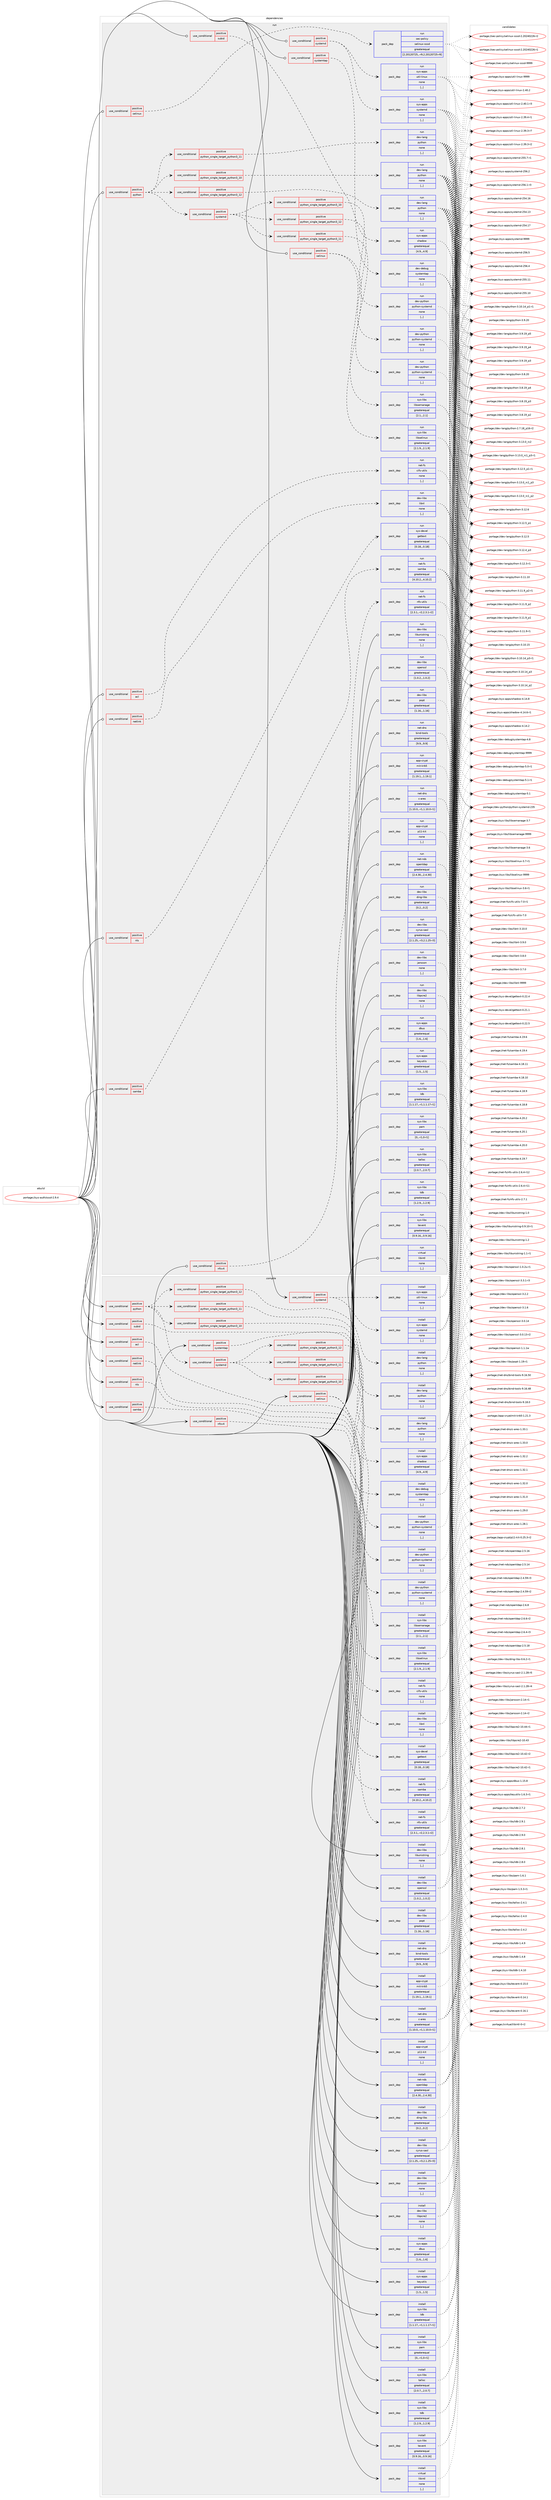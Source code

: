digraph prolog {

# *************
# Graph options
# *************

newrank=true;
concentrate=true;
compound=true;
graph [rankdir=LR,fontname=Helvetica,fontsize=10,ranksep=1.5];#, ranksep=2.5, nodesep=0.2];
edge  [arrowhead=vee];
node  [fontname=Helvetica,fontsize=10];

# **********
# The ebuild
# **********

subgraph cluster_leftcol {
color=gray;
label=<<i>ebuild</i>>;
id [label="portage://sys-auth/sssd-2.9.4", color=red, width=4, href="../sys-auth/sssd-2.9.4.svg"];
}

# ****************
# The dependencies
# ****************

subgraph cluster_midcol {
color=gray;
label=<<i>dependencies</i>>;
subgraph cluster_compile {
fillcolor="#eeeeee";
style=filled;
label=<<i>compile</i>>;
subgraph cond247303 {
dependency937634 [label=<<TABLE BORDER="0" CELLBORDER="1" CELLSPACING="0" CELLPADDING="4"><TR><TD ROWSPAN="3" CELLPADDING="10">use_conditional</TD></TR><TR><TD>positive</TD></TR><TR><TD>acl</TD></TR></TABLE>>, shape=none, color=red];
subgraph pack683652 {
dependency937635 [label=<<TABLE BORDER="0" CELLBORDER="1" CELLSPACING="0" CELLPADDING="4" WIDTH="220"><TR><TD ROWSPAN="6" CELLPADDING="30">pack_dep</TD></TR><TR><TD WIDTH="110">install</TD></TR><TR><TD>net-fs</TD></TR><TR><TD>cifs-utils</TD></TR><TR><TD>none</TD></TR><TR><TD>[,,]</TD></TR></TABLE>>, shape=none, color=blue];
}
dependency937634:e -> dependency937635:w [weight=20,style="dashed",arrowhead="vee"];
}
id:e -> dependency937634:w [weight=20,style="solid",arrowhead="vee"];
subgraph cond247304 {
dependency937636 [label=<<TABLE BORDER="0" CELLBORDER="1" CELLSPACING="0" CELLPADDING="4"><TR><TD ROWSPAN="3" CELLPADDING="10">use_conditional</TD></TR><TR><TD>positive</TD></TR><TR><TD>netlink</TD></TR></TABLE>>, shape=none, color=red];
subgraph pack683653 {
dependency937637 [label=<<TABLE BORDER="0" CELLBORDER="1" CELLSPACING="0" CELLPADDING="4" WIDTH="220"><TR><TD ROWSPAN="6" CELLPADDING="30">pack_dep</TD></TR><TR><TD WIDTH="110">install</TD></TR><TR><TD>dev-libs</TD></TR><TR><TD>libnl</TD></TR><TR><TD>none</TD></TR><TR><TD>[,,]</TD></TR></TABLE>>, shape=none, color=blue];
}
dependency937636:e -> dependency937637:w [weight=20,style="dashed",arrowhead="vee"];
}
id:e -> dependency937636:w [weight=20,style="solid",arrowhead="vee"];
subgraph cond247305 {
dependency937638 [label=<<TABLE BORDER="0" CELLBORDER="1" CELLSPACING="0" CELLPADDING="4"><TR><TD ROWSPAN="3" CELLPADDING="10">use_conditional</TD></TR><TR><TD>positive</TD></TR><TR><TD>nfsv4</TD></TR></TABLE>>, shape=none, color=red];
subgraph pack683654 {
dependency937639 [label=<<TABLE BORDER="0" CELLBORDER="1" CELLSPACING="0" CELLPADDING="4" WIDTH="220"><TR><TD ROWSPAN="6" CELLPADDING="30">pack_dep</TD></TR><TR><TD WIDTH="110">install</TD></TR><TR><TD>net-fs</TD></TR><TR><TD>nfs-utils</TD></TR><TR><TD>greaterequal</TD></TR><TR><TD>[2.3.1,,-r2,2.3.1-r2]</TD></TR></TABLE>>, shape=none, color=blue];
}
dependency937638:e -> dependency937639:w [weight=20,style="dashed",arrowhead="vee"];
}
id:e -> dependency937638:w [weight=20,style="solid",arrowhead="vee"];
subgraph cond247306 {
dependency937640 [label=<<TABLE BORDER="0" CELLBORDER="1" CELLSPACING="0" CELLPADDING="4"><TR><TD ROWSPAN="3" CELLPADDING="10">use_conditional</TD></TR><TR><TD>positive</TD></TR><TR><TD>nls</TD></TR></TABLE>>, shape=none, color=red];
subgraph pack683655 {
dependency937641 [label=<<TABLE BORDER="0" CELLBORDER="1" CELLSPACING="0" CELLPADDING="4" WIDTH="220"><TR><TD ROWSPAN="6" CELLPADDING="30">pack_dep</TD></TR><TR><TD WIDTH="110">install</TD></TR><TR><TD>sys-devel</TD></TR><TR><TD>gettext</TD></TR><TR><TD>greaterequal</TD></TR><TR><TD>[0.18,,,0.18]</TD></TR></TABLE>>, shape=none, color=blue];
}
dependency937640:e -> dependency937641:w [weight=20,style="dashed",arrowhead="vee"];
}
id:e -> dependency937640:w [weight=20,style="solid",arrowhead="vee"];
subgraph cond247307 {
dependency937642 [label=<<TABLE BORDER="0" CELLBORDER="1" CELLSPACING="0" CELLPADDING="4"><TR><TD ROWSPAN="3" CELLPADDING="10">use_conditional</TD></TR><TR><TD>positive</TD></TR><TR><TD>python</TD></TR></TABLE>>, shape=none, color=red];
subgraph cond247308 {
dependency937643 [label=<<TABLE BORDER="0" CELLBORDER="1" CELLSPACING="0" CELLPADDING="4"><TR><TD ROWSPAN="3" CELLPADDING="10">use_conditional</TD></TR><TR><TD>positive</TD></TR><TR><TD>python_single_target_python3_10</TD></TR></TABLE>>, shape=none, color=red];
subgraph pack683656 {
dependency937644 [label=<<TABLE BORDER="0" CELLBORDER="1" CELLSPACING="0" CELLPADDING="4" WIDTH="220"><TR><TD ROWSPAN="6" CELLPADDING="30">pack_dep</TD></TR><TR><TD WIDTH="110">install</TD></TR><TR><TD>dev-lang</TD></TR><TR><TD>python</TD></TR><TR><TD>none</TD></TR><TR><TD>[,,]</TD></TR></TABLE>>, shape=none, color=blue];
}
dependency937643:e -> dependency937644:w [weight=20,style="dashed",arrowhead="vee"];
}
dependency937642:e -> dependency937643:w [weight=20,style="dashed",arrowhead="vee"];
subgraph cond247309 {
dependency937645 [label=<<TABLE BORDER="0" CELLBORDER="1" CELLSPACING="0" CELLPADDING="4"><TR><TD ROWSPAN="3" CELLPADDING="10">use_conditional</TD></TR><TR><TD>positive</TD></TR><TR><TD>python_single_target_python3_11</TD></TR></TABLE>>, shape=none, color=red];
subgraph pack683657 {
dependency937646 [label=<<TABLE BORDER="0" CELLBORDER="1" CELLSPACING="0" CELLPADDING="4" WIDTH="220"><TR><TD ROWSPAN="6" CELLPADDING="30">pack_dep</TD></TR><TR><TD WIDTH="110">install</TD></TR><TR><TD>dev-lang</TD></TR><TR><TD>python</TD></TR><TR><TD>none</TD></TR><TR><TD>[,,]</TD></TR></TABLE>>, shape=none, color=blue];
}
dependency937645:e -> dependency937646:w [weight=20,style="dashed",arrowhead="vee"];
}
dependency937642:e -> dependency937645:w [weight=20,style="dashed",arrowhead="vee"];
subgraph cond247310 {
dependency937647 [label=<<TABLE BORDER="0" CELLBORDER="1" CELLSPACING="0" CELLPADDING="4"><TR><TD ROWSPAN="3" CELLPADDING="10">use_conditional</TD></TR><TR><TD>positive</TD></TR><TR><TD>python_single_target_python3_12</TD></TR></TABLE>>, shape=none, color=red];
subgraph pack683658 {
dependency937648 [label=<<TABLE BORDER="0" CELLBORDER="1" CELLSPACING="0" CELLPADDING="4" WIDTH="220"><TR><TD ROWSPAN="6" CELLPADDING="30">pack_dep</TD></TR><TR><TD WIDTH="110">install</TD></TR><TR><TD>dev-lang</TD></TR><TR><TD>python</TD></TR><TR><TD>none</TD></TR><TR><TD>[,,]</TD></TR></TABLE>>, shape=none, color=blue];
}
dependency937647:e -> dependency937648:w [weight=20,style="dashed",arrowhead="vee"];
}
dependency937642:e -> dependency937647:w [weight=20,style="dashed",arrowhead="vee"];
subgraph cond247311 {
dependency937649 [label=<<TABLE BORDER="0" CELLBORDER="1" CELLSPACING="0" CELLPADDING="4"><TR><TD ROWSPAN="3" CELLPADDING="10">use_conditional</TD></TR><TR><TD>positive</TD></TR><TR><TD>systemd</TD></TR></TABLE>>, shape=none, color=red];
subgraph cond247312 {
dependency937650 [label=<<TABLE BORDER="0" CELLBORDER="1" CELLSPACING="0" CELLPADDING="4"><TR><TD ROWSPAN="3" CELLPADDING="10">use_conditional</TD></TR><TR><TD>positive</TD></TR><TR><TD>python_single_target_python3_10</TD></TR></TABLE>>, shape=none, color=red];
subgraph pack683659 {
dependency937651 [label=<<TABLE BORDER="0" CELLBORDER="1" CELLSPACING="0" CELLPADDING="4" WIDTH="220"><TR><TD ROWSPAN="6" CELLPADDING="30">pack_dep</TD></TR><TR><TD WIDTH="110">install</TD></TR><TR><TD>dev-python</TD></TR><TR><TD>python-systemd</TD></TR><TR><TD>none</TD></TR><TR><TD>[,,]</TD></TR></TABLE>>, shape=none, color=blue];
}
dependency937650:e -> dependency937651:w [weight=20,style="dashed",arrowhead="vee"];
}
dependency937649:e -> dependency937650:w [weight=20,style="dashed",arrowhead="vee"];
subgraph cond247313 {
dependency937652 [label=<<TABLE BORDER="0" CELLBORDER="1" CELLSPACING="0" CELLPADDING="4"><TR><TD ROWSPAN="3" CELLPADDING="10">use_conditional</TD></TR><TR><TD>positive</TD></TR><TR><TD>python_single_target_python3_11</TD></TR></TABLE>>, shape=none, color=red];
subgraph pack683660 {
dependency937653 [label=<<TABLE BORDER="0" CELLBORDER="1" CELLSPACING="0" CELLPADDING="4" WIDTH="220"><TR><TD ROWSPAN="6" CELLPADDING="30">pack_dep</TD></TR><TR><TD WIDTH="110">install</TD></TR><TR><TD>dev-python</TD></TR><TR><TD>python-systemd</TD></TR><TR><TD>none</TD></TR><TR><TD>[,,]</TD></TR></TABLE>>, shape=none, color=blue];
}
dependency937652:e -> dependency937653:w [weight=20,style="dashed",arrowhead="vee"];
}
dependency937649:e -> dependency937652:w [weight=20,style="dashed",arrowhead="vee"];
subgraph cond247314 {
dependency937654 [label=<<TABLE BORDER="0" CELLBORDER="1" CELLSPACING="0" CELLPADDING="4"><TR><TD ROWSPAN="3" CELLPADDING="10">use_conditional</TD></TR><TR><TD>positive</TD></TR><TR><TD>python_single_target_python3_12</TD></TR></TABLE>>, shape=none, color=red];
subgraph pack683661 {
dependency937655 [label=<<TABLE BORDER="0" CELLBORDER="1" CELLSPACING="0" CELLPADDING="4" WIDTH="220"><TR><TD ROWSPAN="6" CELLPADDING="30">pack_dep</TD></TR><TR><TD WIDTH="110">install</TD></TR><TR><TD>dev-python</TD></TR><TR><TD>python-systemd</TD></TR><TR><TD>none</TD></TR><TR><TD>[,,]</TD></TR></TABLE>>, shape=none, color=blue];
}
dependency937654:e -> dependency937655:w [weight=20,style="dashed",arrowhead="vee"];
}
dependency937649:e -> dependency937654:w [weight=20,style="dashed",arrowhead="vee"];
}
dependency937642:e -> dependency937649:w [weight=20,style="dashed",arrowhead="vee"];
}
id:e -> dependency937642:w [weight=20,style="solid",arrowhead="vee"];
subgraph cond247315 {
dependency937656 [label=<<TABLE BORDER="0" CELLBORDER="1" CELLSPACING="0" CELLPADDING="4"><TR><TD ROWSPAN="3" CELLPADDING="10">use_conditional</TD></TR><TR><TD>positive</TD></TR><TR><TD>samba</TD></TR></TABLE>>, shape=none, color=red];
subgraph pack683662 {
dependency937657 [label=<<TABLE BORDER="0" CELLBORDER="1" CELLSPACING="0" CELLPADDING="4" WIDTH="220"><TR><TD ROWSPAN="6" CELLPADDING="30">pack_dep</TD></TR><TR><TD WIDTH="110">install</TD></TR><TR><TD>net-fs</TD></TR><TR><TD>samba</TD></TR><TR><TD>greaterequal</TD></TR><TR><TD>[4.10.2,,,4.10.2]</TD></TR></TABLE>>, shape=none, color=blue];
}
dependency937656:e -> dependency937657:w [weight=20,style="dashed",arrowhead="vee"];
}
id:e -> dependency937656:w [weight=20,style="solid",arrowhead="vee"];
subgraph cond247316 {
dependency937658 [label=<<TABLE BORDER="0" CELLBORDER="1" CELLSPACING="0" CELLPADDING="4"><TR><TD ROWSPAN="3" CELLPADDING="10">use_conditional</TD></TR><TR><TD>positive</TD></TR><TR><TD>selinux</TD></TR></TABLE>>, shape=none, color=red];
subgraph pack683663 {
dependency937659 [label=<<TABLE BORDER="0" CELLBORDER="1" CELLSPACING="0" CELLPADDING="4" WIDTH="220"><TR><TD ROWSPAN="6" CELLPADDING="30">pack_dep</TD></TR><TR><TD WIDTH="110">install</TD></TR><TR><TD>sys-libs</TD></TR><TR><TD>libselinux</TD></TR><TR><TD>greaterequal</TD></TR><TR><TD>[2.1.9,,,2.1.9]</TD></TR></TABLE>>, shape=none, color=blue];
}
dependency937658:e -> dependency937659:w [weight=20,style="dashed",arrowhead="vee"];
subgraph pack683664 {
dependency937660 [label=<<TABLE BORDER="0" CELLBORDER="1" CELLSPACING="0" CELLPADDING="4" WIDTH="220"><TR><TD ROWSPAN="6" CELLPADDING="30">pack_dep</TD></TR><TR><TD WIDTH="110">install</TD></TR><TR><TD>sys-libs</TD></TR><TR><TD>libsemanage</TD></TR><TR><TD>greaterequal</TD></TR><TR><TD>[2.1,,,2.1]</TD></TR></TABLE>>, shape=none, color=blue];
}
dependency937658:e -> dependency937660:w [weight=20,style="dashed",arrowhead="vee"];
}
id:e -> dependency937658:w [weight=20,style="solid",arrowhead="vee"];
subgraph cond247317 {
dependency937661 [label=<<TABLE BORDER="0" CELLBORDER="1" CELLSPACING="0" CELLPADDING="4"><TR><TD ROWSPAN="3" CELLPADDING="10">use_conditional</TD></TR><TR><TD>positive</TD></TR><TR><TD>subid</TD></TR></TABLE>>, shape=none, color=red];
subgraph pack683665 {
dependency937662 [label=<<TABLE BORDER="0" CELLBORDER="1" CELLSPACING="0" CELLPADDING="4" WIDTH="220"><TR><TD ROWSPAN="6" CELLPADDING="30">pack_dep</TD></TR><TR><TD WIDTH="110">install</TD></TR><TR><TD>sys-apps</TD></TR><TR><TD>shadow</TD></TR><TR><TD>greaterequal</TD></TR><TR><TD>[4.9,,,4.9]</TD></TR></TABLE>>, shape=none, color=blue];
}
dependency937661:e -> dependency937662:w [weight=20,style="dashed",arrowhead="vee"];
}
id:e -> dependency937661:w [weight=20,style="solid",arrowhead="vee"];
subgraph cond247318 {
dependency937663 [label=<<TABLE BORDER="0" CELLBORDER="1" CELLSPACING="0" CELLPADDING="4"><TR><TD ROWSPAN="3" CELLPADDING="10">use_conditional</TD></TR><TR><TD>positive</TD></TR><TR><TD>systemd</TD></TR></TABLE>>, shape=none, color=red];
subgraph pack683666 {
dependency937664 [label=<<TABLE BORDER="0" CELLBORDER="1" CELLSPACING="0" CELLPADDING="4" WIDTH="220"><TR><TD ROWSPAN="6" CELLPADDING="30">pack_dep</TD></TR><TR><TD WIDTH="110">install</TD></TR><TR><TD>sys-apps</TD></TR><TR><TD>systemd</TD></TR><TR><TD>none</TD></TR><TR><TD>[,,]</TD></TR></TABLE>>, shape=none, color=blue];
}
dependency937663:e -> dependency937664:w [weight=20,style="dashed",arrowhead="vee"];
subgraph pack683667 {
dependency937665 [label=<<TABLE BORDER="0" CELLBORDER="1" CELLSPACING="0" CELLPADDING="4" WIDTH="220"><TR><TD ROWSPAN="6" CELLPADDING="30">pack_dep</TD></TR><TR><TD WIDTH="110">install</TD></TR><TR><TD>sys-apps</TD></TR><TR><TD>util-linux</TD></TR><TR><TD>none</TD></TR><TR><TD>[,,]</TD></TR></TABLE>>, shape=none, color=blue];
}
dependency937663:e -> dependency937665:w [weight=20,style="dashed",arrowhead="vee"];
}
id:e -> dependency937663:w [weight=20,style="solid",arrowhead="vee"];
subgraph cond247319 {
dependency937666 [label=<<TABLE BORDER="0" CELLBORDER="1" CELLSPACING="0" CELLPADDING="4"><TR><TD ROWSPAN="3" CELLPADDING="10">use_conditional</TD></TR><TR><TD>positive</TD></TR><TR><TD>systemtap</TD></TR></TABLE>>, shape=none, color=red];
subgraph pack683668 {
dependency937667 [label=<<TABLE BORDER="0" CELLBORDER="1" CELLSPACING="0" CELLPADDING="4" WIDTH="220"><TR><TD ROWSPAN="6" CELLPADDING="30">pack_dep</TD></TR><TR><TD WIDTH="110">install</TD></TR><TR><TD>dev-debug</TD></TR><TR><TD>systemtap</TD></TR><TR><TD>none</TD></TR><TR><TD>[,,]</TD></TR></TABLE>>, shape=none, color=blue];
}
dependency937666:e -> dependency937667:w [weight=20,style="dashed",arrowhead="vee"];
}
id:e -> dependency937666:w [weight=20,style="solid",arrowhead="vee"];
subgraph pack683669 {
dependency937668 [label=<<TABLE BORDER="0" CELLBORDER="1" CELLSPACING="0" CELLPADDING="4" WIDTH="220"><TR><TD ROWSPAN="6" CELLPADDING="30">pack_dep</TD></TR><TR><TD WIDTH="110">install</TD></TR><TR><TD>app-crypt</TD></TR><TR><TD>mit-krb5</TD></TR><TR><TD>greaterequal</TD></TR><TR><TD>[1.19.1,,,1.19.1]</TD></TR></TABLE>>, shape=none, color=blue];
}
id:e -> dependency937668:w [weight=20,style="solid",arrowhead="vee"];
subgraph pack683670 {
dependency937669 [label=<<TABLE BORDER="0" CELLBORDER="1" CELLSPACING="0" CELLPADDING="4" WIDTH="220"><TR><TD ROWSPAN="6" CELLPADDING="30">pack_dep</TD></TR><TR><TD WIDTH="110">install</TD></TR><TR><TD>app-crypt</TD></TR><TR><TD>p11-kit</TD></TR><TR><TD>none</TD></TR><TR><TD>[,,]</TD></TR></TABLE>>, shape=none, color=blue];
}
id:e -> dependency937669:w [weight=20,style="solid",arrowhead="vee"];
subgraph pack683671 {
dependency937670 [label=<<TABLE BORDER="0" CELLBORDER="1" CELLSPACING="0" CELLPADDING="4" WIDTH="220"><TR><TD ROWSPAN="6" CELLPADDING="30">pack_dep</TD></TR><TR><TD WIDTH="110">install</TD></TR><TR><TD>dev-libs</TD></TR><TR><TD>cyrus-sasl</TD></TR><TR><TD>greaterequal</TD></TR><TR><TD>[2.1.25,,-r3,2.1.25-r3]</TD></TR></TABLE>>, shape=none, color=blue];
}
id:e -> dependency937670:w [weight=20,style="solid",arrowhead="vee"];
subgraph pack683672 {
dependency937671 [label=<<TABLE BORDER="0" CELLBORDER="1" CELLSPACING="0" CELLPADDING="4" WIDTH="220"><TR><TD ROWSPAN="6" CELLPADDING="30">pack_dep</TD></TR><TR><TD WIDTH="110">install</TD></TR><TR><TD>dev-libs</TD></TR><TR><TD>ding-libs</TD></TR><TR><TD>greaterequal</TD></TR><TR><TD>[0.2,,,0.2]</TD></TR></TABLE>>, shape=none, color=blue];
}
id:e -> dependency937671:w [weight=20,style="solid",arrowhead="vee"];
subgraph pack683673 {
dependency937672 [label=<<TABLE BORDER="0" CELLBORDER="1" CELLSPACING="0" CELLPADDING="4" WIDTH="220"><TR><TD ROWSPAN="6" CELLPADDING="30">pack_dep</TD></TR><TR><TD WIDTH="110">install</TD></TR><TR><TD>dev-libs</TD></TR><TR><TD>jansson</TD></TR><TR><TD>none</TD></TR><TR><TD>[,,]</TD></TR></TABLE>>, shape=none, color=blue];
}
id:e -> dependency937672:w [weight=20,style="solid",arrowhead="vee"];
subgraph pack683674 {
dependency937673 [label=<<TABLE BORDER="0" CELLBORDER="1" CELLSPACING="0" CELLPADDING="4" WIDTH="220"><TR><TD ROWSPAN="6" CELLPADDING="30">pack_dep</TD></TR><TR><TD WIDTH="110">install</TD></TR><TR><TD>dev-libs</TD></TR><TR><TD>libpcre2</TD></TR><TR><TD>none</TD></TR><TR><TD>[,,]</TD></TR></TABLE>>, shape=none, color=blue];
}
id:e -> dependency937673:w [weight=20,style="solid",arrowhead="vee"];
subgraph pack683675 {
dependency937674 [label=<<TABLE BORDER="0" CELLBORDER="1" CELLSPACING="0" CELLPADDING="4" WIDTH="220"><TR><TD ROWSPAN="6" CELLPADDING="30">pack_dep</TD></TR><TR><TD WIDTH="110">install</TD></TR><TR><TD>dev-libs</TD></TR><TR><TD>libunistring</TD></TR><TR><TD>none</TD></TR><TR><TD>[,,]</TD></TR></TABLE>>, shape=none, color=blue];
}
id:e -> dependency937674:w [weight=20,style="solid",arrowhead="vee"];
subgraph pack683676 {
dependency937675 [label=<<TABLE BORDER="0" CELLBORDER="1" CELLSPACING="0" CELLPADDING="4" WIDTH="220"><TR><TD ROWSPAN="6" CELLPADDING="30">pack_dep</TD></TR><TR><TD WIDTH="110">install</TD></TR><TR><TD>dev-libs</TD></TR><TR><TD>openssl</TD></TR><TR><TD>greaterequal</TD></TR><TR><TD>[1.0.2,,,1.0.2]</TD></TR></TABLE>>, shape=none, color=blue];
}
id:e -> dependency937675:w [weight=20,style="solid",arrowhead="vee"];
subgraph pack683677 {
dependency937676 [label=<<TABLE BORDER="0" CELLBORDER="1" CELLSPACING="0" CELLPADDING="4" WIDTH="220"><TR><TD ROWSPAN="6" CELLPADDING="30">pack_dep</TD></TR><TR><TD WIDTH="110">install</TD></TR><TR><TD>dev-libs</TD></TR><TR><TD>popt</TD></TR><TR><TD>greaterequal</TD></TR><TR><TD>[1.16,,,1.16]</TD></TR></TABLE>>, shape=none, color=blue];
}
id:e -> dependency937676:w [weight=20,style="solid",arrowhead="vee"];
subgraph pack683678 {
dependency937677 [label=<<TABLE BORDER="0" CELLBORDER="1" CELLSPACING="0" CELLPADDING="4" WIDTH="220"><TR><TD ROWSPAN="6" CELLPADDING="30">pack_dep</TD></TR><TR><TD WIDTH="110">install</TD></TR><TR><TD>net-dns</TD></TR><TR><TD>bind-tools</TD></TR><TR><TD>greaterequal</TD></TR><TR><TD>[9.9,,,9.9]</TD></TR></TABLE>>, shape=none, color=blue];
}
id:e -> dependency937677:w [weight=20,style="solid",arrowhead="vee"];
subgraph pack683679 {
dependency937678 [label=<<TABLE BORDER="0" CELLBORDER="1" CELLSPACING="0" CELLPADDING="4" WIDTH="220"><TR><TD ROWSPAN="6" CELLPADDING="30">pack_dep</TD></TR><TR><TD WIDTH="110">install</TD></TR><TR><TD>net-dns</TD></TR><TR><TD>c-ares</TD></TR><TR><TD>greaterequal</TD></TR><TR><TD>[1.10.0,,-r1,1.10.0-r1]</TD></TR></TABLE>>, shape=none, color=blue];
}
id:e -> dependency937678:w [weight=20,style="solid",arrowhead="vee"];
subgraph pack683680 {
dependency937679 [label=<<TABLE BORDER="0" CELLBORDER="1" CELLSPACING="0" CELLPADDING="4" WIDTH="220"><TR><TD ROWSPAN="6" CELLPADDING="30">pack_dep</TD></TR><TR><TD WIDTH="110">install</TD></TR><TR><TD>net-nds</TD></TR><TR><TD>openldap</TD></TR><TR><TD>greaterequal</TD></TR><TR><TD>[2.4.30,,,2.4.30]</TD></TR></TABLE>>, shape=none, color=blue];
}
id:e -> dependency937679:w [weight=20,style="solid",arrowhead="vee"];
subgraph pack683681 {
dependency937680 [label=<<TABLE BORDER="0" CELLBORDER="1" CELLSPACING="0" CELLPADDING="4" WIDTH="220"><TR><TD ROWSPAN="6" CELLPADDING="30">pack_dep</TD></TR><TR><TD WIDTH="110">install</TD></TR><TR><TD>sys-apps</TD></TR><TR><TD>dbus</TD></TR><TR><TD>greaterequal</TD></TR><TR><TD>[1.6,,,1.6]</TD></TR></TABLE>>, shape=none, color=blue];
}
id:e -> dependency937680:w [weight=20,style="solid",arrowhead="vee"];
subgraph pack683682 {
dependency937681 [label=<<TABLE BORDER="0" CELLBORDER="1" CELLSPACING="0" CELLPADDING="4" WIDTH="220"><TR><TD ROWSPAN="6" CELLPADDING="30">pack_dep</TD></TR><TR><TD WIDTH="110">install</TD></TR><TR><TD>sys-apps</TD></TR><TR><TD>keyutils</TD></TR><TR><TD>greaterequal</TD></TR><TR><TD>[1.5,,,1.5]</TD></TR></TABLE>>, shape=none, color=blue];
}
id:e -> dependency937681:w [weight=20,style="solid",arrowhead="vee"];
subgraph pack683683 {
dependency937682 [label=<<TABLE BORDER="0" CELLBORDER="1" CELLSPACING="0" CELLPADDING="4" WIDTH="220"><TR><TD ROWSPAN="6" CELLPADDING="30">pack_dep</TD></TR><TR><TD WIDTH="110">install</TD></TR><TR><TD>sys-libs</TD></TR><TR><TD>ldb</TD></TR><TR><TD>greaterequal</TD></TR><TR><TD>[1.1.17,,-r1,1.1.17-r1]</TD></TR></TABLE>>, shape=none, color=blue];
}
id:e -> dependency937682:w [weight=20,style="solid",arrowhead="vee"];
subgraph pack683684 {
dependency937683 [label=<<TABLE BORDER="0" CELLBORDER="1" CELLSPACING="0" CELLPADDING="4" WIDTH="220"><TR><TD ROWSPAN="6" CELLPADDING="30">pack_dep</TD></TR><TR><TD WIDTH="110">install</TD></TR><TR><TD>sys-libs</TD></TR><TR><TD>pam</TD></TR><TR><TD>greaterequal</TD></TR><TR><TD>[0,,-r1,0-r1]</TD></TR></TABLE>>, shape=none, color=blue];
}
id:e -> dependency937683:w [weight=20,style="solid",arrowhead="vee"];
subgraph pack683685 {
dependency937684 [label=<<TABLE BORDER="0" CELLBORDER="1" CELLSPACING="0" CELLPADDING="4" WIDTH="220"><TR><TD ROWSPAN="6" CELLPADDING="30">pack_dep</TD></TR><TR><TD WIDTH="110">install</TD></TR><TR><TD>sys-libs</TD></TR><TR><TD>talloc</TD></TR><TR><TD>greaterequal</TD></TR><TR><TD>[2.0.7,,,2.0.7]</TD></TR></TABLE>>, shape=none, color=blue];
}
id:e -> dependency937684:w [weight=20,style="solid",arrowhead="vee"];
subgraph pack683686 {
dependency937685 [label=<<TABLE BORDER="0" CELLBORDER="1" CELLSPACING="0" CELLPADDING="4" WIDTH="220"><TR><TD ROWSPAN="6" CELLPADDING="30">pack_dep</TD></TR><TR><TD WIDTH="110">install</TD></TR><TR><TD>sys-libs</TD></TR><TR><TD>tdb</TD></TR><TR><TD>greaterequal</TD></TR><TR><TD>[1.2.9,,,1.2.9]</TD></TR></TABLE>>, shape=none, color=blue];
}
id:e -> dependency937685:w [weight=20,style="solid",arrowhead="vee"];
subgraph pack683687 {
dependency937686 [label=<<TABLE BORDER="0" CELLBORDER="1" CELLSPACING="0" CELLPADDING="4" WIDTH="220"><TR><TD ROWSPAN="6" CELLPADDING="30">pack_dep</TD></TR><TR><TD WIDTH="110">install</TD></TR><TR><TD>sys-libs</TD></TR><TR><TD>tevent</TD></TR><TR><TD>greaterequal</TD></TR><TR><TD>[0.9.16,,,0.9.16]</TD></TR></TABLE>>, shape=none, color=blue];
}
id:e -> dependency937686:w [weight=20,style="solid",arrowhead="vee"];
subgraph pack683688 {
dependency937687 [label=<<TABLE BORDER="0" CELLBORDER="1" CELLSPACING="0" CELLPADDING="4" WIDTH="220"><TR><TD ROWSPAN="6" CELLPADDING="30">pack_dep</TD></TR><TR><TD WIDTH="110">install</TD></TR><TR><TD>virtual</TD></TR><TR><TD>libintl</TD></TR><TR><TD>none</TD></TR><TR><TD>[,,]</TD></TR></TABLE>>, shape=none, color=blue];
}
id:e -> dependency937687:w [weight=20,style="solid",arrowhead="vee"];
}
subgraph cluster_compileandrun {
fillcolor="#eeeeee";
style=filled;
label=<<i>compile and run</i>>;
}
subgraph cluster_run {
fillcolor="#eeeeee";
style=filled;
label=<<i>run</i>>;
subgraph cond247320 {
dependency937688 [label=<<TABLE BORDER="0" CELLBORDER="1" CELLSPACING="0" CELLPADDING="4"><TR><TD ROWSPAN="3" CELLPADDING="10">use_conditional</TD></TR><TR><TD>positive</TD></TR><TR><TD>acl</TD></TR></TABLE>>, shape=none, color=red];
subgraph pack683689 {
dependency937689 [label=<<TABLE BORDER="0" CELLBORDER="1" CELLSPACING="0" CELLPADDING="4" WIDTH="220"><TR><TD ROWSPAN="6" CELLPADDING="30">pack_dep</TD></TR><TR><TD WIDTH="110">run</TD></TR><TR><TD>net-fs</TD></TR><TR><TD>cifs-utils</TD></TR><TR><TD>none</TD></TR><TR><TD>[,,]</TD></TR></TABLE>>, shape=none, color=blue];
}
dependency937688:e -> dependency937689:w [weight=20,style="dashed",arrowhead="vee"];
}
id:e -> dependency937688:w [weight=20,style="solid",arrowhead="odot"];
subgraph cond247321 {
dependency937690 [label=<<TABLE BORDER="0" CELLBORDER="1" CELLSPACING="0" CELLPADDING="4"><TR><TD ROWSPAN="3" CELLPADDING="10">use_conditional</TD></TR><TR><TD>positive</TD></TR><TR><TD>netlink</TD></TR></TABLE>>, shape=none, color=red];
subgraph pack683690 {
dependency937691 [label=<<TABLE BORDER="0" CELLBORDER="1" CELLSPACING="0" CELLPADDING="4" WIDTH="220"><TR><TD ROWSPAN="6" CELLPADDING="30">pack_dep</TD></TR><TR><TD WIDTH="110">run</TD></TR><TR><TD>dev-libs</TD></TR><TR><TD>libnl</TD></TR><TR><TD>none</TD></TR><TR><TD>[,,]</TD></TR></TABLE>>, shape=none, color=blue];
}
dependency937690:e -> dependency937691:w [weight=20,style="dashed",arrowhead="vee"];
}
id:e -> dependency937690:w [weight=20,style="solid",arrowhead="odot"];
subgraph cond247322 {
dependency937692 [label=<<TABLE BORDER="0" CELLBORDER="1" CELLSPACING="0" CELLPADDING="4"><TR><TD ROWSPAN="3" CELLPADDING="10">use_conditional</TD></TR><TR><TD>positive</TD></TR><TR><TD>nfsv4</TD></TR></TABLE>>, shape=none, color=red];
subgraph pack683691 {
dependency937693 [label=<<TABLE BORDER="0" CELLBORDER="1" CELLSPACING="0" CELLPADDING="4" WIDTH="220"><TR><TD ROWSPAN="6" CELLPADDING="30">pack_dep</TD></TR><TR><TD WIDTH="110">run</TD></TR><TR><TD>net-fs</TD></TR><TR><TD>nfs-utils</TD></TR><TR><TD>greaterequal</TD></TR><TR><TD>[2.3.1,,-r2,2.3.1-r2]</TD></TR></TABLE>>, shape=none, color=blue];
}
dependency937692:e -> dependency937693:w [weight=20,style="dashed",arrowhead="vee"];
}
id:e -> dependency937692:w [weight=20,style="solid",arrowhead="odot"];
subgraph cond247323 {
dependency937694 [label=<<TABLE BORDER="0" CELLBORDER="1" CELLSPACING="0" CELLPADDING="4"><TR><TD ROWSPAN="3" CELLPADDING="10">use_conditional</TD></TR><TR><TD>positive</TD></TR><TR><TD>nls</TD></TR></TABLE>>, shape=none, color=red];
subgraph pack683692 {
dependency937695 [label=<<TABLE BORDER="0" CELLBORDER="1" CELLSPACING="0" CELLPADDING="4" WIDTH="220"><TR><TD ROWSPAN="6" CELLPADDING="30">pack_dep</TD></TR><TR><TD WIDTH="110">run</TD></TR><TR><TD>sys-devel</TD></TR><TR><TD>gettext</TD></TR><TR><TD>greaterequal</TD></TR><TR><TD>[0.18,,,0.18]</TD></TR></TABLE>>, shape=none, color=blue];
}
dependency937694:e -> dependency937695:w [weight=20,style="dashed",arrowhead="vee"];
}
id:e -> dependency937694:w [weight=20,style="solid",arrowhead="odot"];
subgraph cond247324 {
dependency937696 [label=<<TABLE BORDER="0" CELLBORDER="1" CELLSPACING="0" CELLPADDING="4"><TR><TD ROWSPAN="3" CELLPADDING="10">use_conditional</TD></TR><TR><TD>positive</TD></TR><TR><TD>python</TD></TR></TABLE>>, shape=none, color=red];
subgraph cond247325 {
dependency937697 [label=<<TABLE BORDER="0" CELLBORDER="1" CELLSPACING="0" CELLPADDING="4"><TR><TD ROWSPAN="3" CELLPADDING="10">use_conditional</TD></TR><TR><TD>positive</TD></TR><TR><TD>python_single_target_python3_10</TD></TR></TABLE>>, shape=none, color=red];
subgraph pack683693 {
dependency937698 [label=<<TABLE BORDER="0" CELLBORDER="1" CELLSPACING="0" CELLPADDING="4" WIDTH="220"><TR><TD ROWSPAN="6" CELLPADDING="30">pack_dep</TD></TR><TR><TD WIDTH="110">run</TD></TR><TR><TD>dev-lang</TD></TR><TR><TD>python</TD></TR><TR><TD>none</TD></TR><TR><TD>[,,]</TD></TR></TABLE>>, shape=none, color=blue];
}
dependency937697:e -> dependency937698:w [weight=20,style="dashed",arrowhead="vee"];
}
dependency937696:e -> dependency937697:w [weight=20,style="dashed",arrowhead="vee"];
subgraph cond247326 {
dependency937699 [label=<<TABLE BORDER="0" CELLBORDER="1" CELLSPACING="0" CELLPADDING="4"><TR><TD ROWSPAN="3" CELLPADDING="10">use_conditional</TD></TR><TR><TD>positive</TD></TR><TR><TD>python_single_target_python3_11</TD></TR></TABLE>>, shape=none, color=red];
subgraph pack683694 {
dependency937700 [label=<<TABLE BORDER="0" CELLBORDER="1" CELLSPACING="0" CELLPADDING="4" WIDTH="220"><TR><TD ROWSPAN="6" CELLPADDING="30">pack_dep</TD></TR><TR><TD WIDTH="110">run</TD></TR><TR><TD>dev-lang</TD></TR><TR><TD>python</TD></TR><TR><TD>none</TD></TR><TR><TD>[,,]</TD></TR></TABLE>>, shape=none, color=blue];
}
dependency937699:e -> dependency937700:w [weight=20,style="dashed",arrowhead="vee"];
}
dependency937696:e -> dependency937699:w [weight=20,style="dashed",arrowhead="vee"];
subgraph cond247327 {
dependency937701 [label=<<TABLE BORDER="0" CELLBORDER="1" CELLSPACING="0" CELLPADDING="4"><TR><TD ROWSPAN="3" CELLPADDING="10">use_conditional</TD></TR><TR><TD>positive</TD></TR><TR><TD>python_single_target_python3_12</TD></TR></TABLE>>, shape=none, color=red];
subgraph pack683695 {
dependency937702 [label=<<TABLE BORDER="0" CELLBORDER="1" CELLSPACING="0" CELLPADDING="4" WIDTH="220"><TR><TD ROWSPAN="6" CELLPADDING="30">pack_dep</TD></TR><TR><TD WIDTH="110">run</TD></TR><TR><TD>dev-lang</TD></TR><TR><TD>python</TD></TR><TR><TD>none</TD></TR><TR><TD>[,,]</TD></TR></TABLE>>, shape=none, color=blue];
}
dependency937701:e -> dependency937702:w [weight=20,style="dashed",arrowhead="vee"];
}
dependency937696:e -> dependency937701:w [weight=20,style="dashed",arrowhead="vee"];
subgraph cond247328 {
dependency937703 [label=<<TABLE BORDER="0" CELLBORDER="1" CELLSPACING="0" CELLPADDING="4"><TR><TD ROWSPAN="3" CELLPADDING="10">use_conditional</TD></TR><TR><TD>positive</TD></TR><TR><TD>systemd</TD></TR></TABLE>>, shape=none, color=red];
subgraph cond247329 {
dependency937704 [label=<<TABLE BORDER="0" CELLBORDER="1" CELLSPACING="0" CELLPADDING="4"><TR><TD ROWSPAN="3" CELLPADDING="10">use_conditional</TD></TR><TR><TD>positive</TD></TR><TR><TD>python_single_target_python3_10</TD></TR></TABLE>>, shape=none, color=red];
subgraph pack683696 {
dependency937705 [label=<<TABLE BORDER="0" CELLBORDER="1" CELLSPACING="0" CELLPADDING="4" WIDTH="220"><TR><TD ROWSPAN="6" CELLPADDING="30">pack_dep</TD></TR><TR><TD WIDTH="110">run</TD></TR><TR><TD>dev-python</TD></TR><TR><TD>python-systemd</TD></TR><TR><TD>none</TD></TR><TR><TD>[,,]</TD></TR></TABLE>>, shape=none, color=blue];
}
dependency937704:e -> dependency937705:w [weight=20,style="dashed",arrowhead="vee"];
}
dependency937703:e -> dependency937704:w [weight=20,style="dashed",arrowhead="vee"];
subgraph cond247330 {
dependency937706 [label=<<TABLE BORDER="0" CELLBORDER="1" CELLSPACING="0" CELLPADDING="4"><TR><TD ROWSPAN="3" CELLPADDING="10">use_conditional</TD></TR><TR><TD>positive</TD></TR><TR><TD>python_single_target_python3_11</TD></TR></TABLE>>, shape=none, color=red];
subgraph pack683697 {
dependency937707 [label=<<TABLE BORDER="0" CELLBORDER="1" CELLSPACING="0" CELLPADDING="4" WIDTH="220"><TR><TD ROWSPAN="6" CELLPADDING="30">pack_dep</TD></TR><TR><TD WIDTH="110">run</TD></TR><TR><TD>dev-python</TD></TR><TR><TD>python-systemd</TD></TR><TR><TD>none</TD></TR><TR><TD>[,,]</TD></TR></TABLE>>, shape=none, color=blue];
}
dependency937706:e -> dependency937707:w [weight=20,style="dashed",arrowhead="vee"];
}
dependency937703:e -> dependency937706:w [weight=20,style="dashed",arrowhead="vee"];
subgraph cond247331 {
dependency937708 [label=<<TABLE BORDER="0" CELLBORDER="1" CELLSPACING="0" CELLPADDING="4"><TR><TD ROWSPAN="3" CELLPADDING="10">use_conditional</TD></TR><TR><TD>positive</TD></TR><TR><TD>python_single_target_python3_12</TD></TR></TABLE>>, shape=none, color=red];
subgraph pack683698 {
dependency937709 [label=<<TABLE BORDER="0" CELLBORDER="1" CELLSPACING="0" CELLPADDING="4" WIDTH="220"><TR><TD ROWSPAN="6" CELLPADDING="30">pack_dep</TD></TR><TR><TD WIDTH="110">run</TD></TR><TR><TD>dev-python</TD></TR><TR><TD>python-systemd</TD></TR><TR><TD>none</TD></TR><TR><TD>[,,]</TD></TR></TABLE>>, shape=none, color=blue];
}
dependency937708:e -> dependency937709:w [weight=20,style="dashed",arrowhead="vee"];
}
dependency937703:e -> dependency937708:w [weight=20,style="dashed",arrowhead="vee"];
}
dependency937696:e -> dependency937703:w [weight=20,style="dashed",arrowhead="vee"];
}
id:e -> dependency937696:w [weight=20,style="solid",arrowhead="odot"];
subgraph cond247332 {
dependency937710 [label=<<TABLE BORDER="0" CELLBORDER="1" CELLSPACING="0" CELLPADDING="4"><TR><TD ROWSPAN="3" CELLPADDING="10">use_conditional</TD></TR><TR><TD>positive</TD></TR><TR><TD>samba</TD></TR></TABLE>>, shape=none, color=red];
subgraph pack683699 {
dependency937711 [label=<<TABLE BORDER="0" CELLBORDER="1" CELLSPACING="0" CELLPADDING="4" WIDTH="220"><TR><TD ROWSPAN="6" CELLPADDING="30">pack_dep</TD></TR><TR><TD WIDTH="110">run</TD></TR><TR><TD>net-fs</TD></TR><TR><TD>samba</TD></TR><TR><TD>greaterequal</TD></TR><TR><TD>[4.10.2,,,4.10.2]</TD></TR></TABLE>>, shape=none, color=blue];
}
dependency937710:e -> dependency937711:w [weight=20,style="dashed",arrowhead="vee"];
}
id:e -> dependency937710:w [weight=20,style="solid",arrowhead="odot"];
subgraph cond247333 {
dependency937712 [label=<<TABLE BORDER="0" CELLBORDER="1" CELLSPACING="0" CELLPADDING="4"><TR><TD ROWSPAN="3" CELLPADDING="10">use_conditional</TD></TR><TR><TD>positive</TD></TR><TR><TD>selinux</TD></TR></TABLE>>, shape=none, color=red];
subgraph pack683700 {
dependency937713 [label=<<TABLE BORDER="0" CELLBORDER="1" CELLSPACING="0" CELLPADDING="4" WIDTH="220"><TR><TD ROWSPAN="6" CELLPADDING="30">pack_dep</TD></TR><TR><TD WIDTH="110">run</TD></TR><TR><TD>sec-policy</TD></TR><TR><TD>selinux-sssd</TD></TR><TR><TD>greaterequal</TD></TR><TR><TD>[2.20120725,,-r9,2.20120725-r9]</TD></TR></TABLE>>, shape=none, color=blue];
}
dependency937712:e -> dependency937713:w [weight=20,style="dashed",arrowhead="vee"];
}
id:e -> dependency937712:w [weight=20,style="solid",arrowhead="odot"];
subgraph cond247334 {
dependency937714 [label=<<TABLE BORDER="0" CELLBORDER="1" CELLSPACING="0" CELLPADDING="4"><TR><TD ROWSPAN="3" CELLPADDING="10">use_conditional</TD></TR><TR><TD>positive</TD></TR><TR><TD>selinux</TD></TR></TABLE>>, shape=none, color=red];
subgraph pack683701 {
dependency937715 [label=<<TABLE BORDER="0" CELLBORDER="1" CELLSPACING="0" CELLPADDING="4" WIDTH="220"><TR><TD ROWSPAN="6" CELLPADDING="30">pack_dep</TD></TR><TR><TD WIDTH="110">run</TD></TR><TR><TD>sys-libs</TD></TR><TR><TD>libselinux</TD></TR><TR><TD>greaterequal</TD></TR><TR><TD>[2.1.9,,,2.1.9]</TD></TR></TABLE>>, shape=none, color=blue];
}
dependency937714:e -> dependency937715:w [weight=20,style="dashed",arrowhead="vee"];
subgraph pack683702 {
dependency937716 [label=<<TABLE BORDER="0" CELLBORDER="1" CELLSPACING="0" CELLPADDING="4" WIDTH="220"><TR><TD ROWSPAN="6" CELLPADDING="30">pack_dep</TD></TR><TR><TD WIDTH="110">run</TD></TR><TR><TD>sys-libs</TD></TR><TR><TD>libsemanage</TD></TR><TR><TD>greaterequal</TD></TR><TR><TD>[2.1,,,2.1]</TD></TR></TABLE>>, shape=none, color=blue];
}
dependency937714:e -> dependency937716:w [weight=20,style="dashed",arrowhead="vee"];
}
id:e -> dependency937714:w [weight=20,style="solid",arrowhead="odot"];
subgraph cond247335 {
dependency937717 [label=<<TABLE BORDER="0" CELLBORDER="1" CELLSPACING="0" CELLPADDING="4"><TR><TD ROWSPAN="3" CELLPADDING="10">use_conditional</TD></TR><TR><TD>positive</TD></TR><TR><TD>subid</TD></TR></TABLE>>, shape=none, color=red];
subgraph pack683703 {
dependency937718 [label=<<TABLE BORDER="0" CELLBORDER="1" CELLSPACING="0" CELLPADDING="4" WIDTH="220"><TR><TD ROWSPAN="6" CELLPADDING="30">pack_dep</TD></TR><TR><TD WIDTH="110">run</TD></TR><TR><TD>sys-apps</TD></TR><TR><TD>shadow</TD></TR><TR><TD>greaterequal</TD></TR><TR><TD>[4.9,,,4.9]</TD></TR></TABLE>>, shape=none, color=blue];
}
dependency937717:e -> dependency937718:w [weight=20,style="dashed",arrowhead="vee"];
}
id:e -> dependency937717:w [weight=20,style="solid",arrowhead="odot"];
subgraph cond247336 {
dependency937719 [label=<<TABLE BORDER="0" CELLBORDER="1" CELLSPACING="0" CELLPADDING="4"><TR><TD ROWSPAN="3" CELLPADDING="10">use_conditional</TD></TR><TR><TD>positive</TD></TR><TR><TD>systemd</TD></TR></TABLE>>, shape=none, color=red];
subgraph pack683704 {
dependency937720 [label=<<TABLE BORDER="0" CELLBORDER="1" CELLSPACING="0" CELLPADDING="4" WIDTH="220"><TR><TD ROWSPAN="6" CELLPADDING="30">pack_dep</TD></TR><TR><TD WIDTH="110">run</TD></TR><TR><TD>sys-apps</TD></TR><TR><TD>systemd</TD></TR><TR><TD>none</TD></TR><TR><TD>[,,]</TD></TR></TABLE>>, shape=none, color=blue];
}
dependency937719:e -> dependency937720:w [weight=20,style="dashed",arrowhead="vee"];
subgraph pack683705 {
dependency937721 [label=<<TABLE BORDER="0" CELLBORDER="1" CELLSPACING="0" CELLPADDING="4" WIDTH="220"><TR><TD ROWSPAN="6" CELLPADDING="30">pack_dep</TD></TR><TR><TD WIDTH="110">run</TD></TR><TR><TD>sys-apps</TD></TR><TR><TD>util-linux</TD></TR><TR><TD>none</TD></TR><TR><TD>[,,]</TD></TR></TABLE>>, shape=none, color=blue];
}
dependency937719:e -> dependency937721:w [weight=20,style="dashed",arrowhead="vee"];
}
id:e -> dependency937719:w [weight=20,style="solid",arrowhead="odot"];
subgraph cond247337 {
dependency937722 [label=<<TABLE BORDER="0" CELLBORDER="1" CELLSPACING="0" CELLPADDING="4"><TR><TD ROWSPAN="3" CELLPADDING="10">use_conditional</TD></TR><TR><TD>positive</TD></TR><TR><TD>systemtap</TD></TR></TABLE>>, shape=none, color=red];
subgraph pack683706 {
dependency937723 [label=<<TABLE BORDER="0" CELLBORDER="1" CELLSPACING="0" CELLPADDING="4" WIDTH="220"><TR><TD ROWSPAN="6" CELLPADDING="30">pack_dep</TD></TR><TR><TD WIDTH="110">run</TD></TR><TR><TD>dev-debug</TD></TR><TR><TD>systemtap</TD></TR><TR><TD>none</TD></TR><TR><TD>[,,]</TD></TR></TABLE>>, shape=none, color=blue];
}
dependency937722:e -> dependency937723:w [weight=20,style="dashed",arrowhead="vee"];
}
id:e -> dependency937722:w [weight=20,style="solid",arrowhead="odot"];
subgraph pack683707 {
dependency937724 [label=<<TABLE BORDER="0" CELLBORDER="1" CELLSPACING="0" CELLPADDING="4" WIDTH="220"><TR><TD ROWSPAN="6" CELLPADDING="30">pack_dep</TD></TR><TR><TD WIDTH="110">run</TD></TR><TR><TD>app-crypt</TD></TR><TR><TD>mit-krb5</TD></TR><TR><TD>greaterequal</TD></TR><TR><TD>[1.19.1,,,1.19.1]</TD></TR></TABLE>>, shape=none, color=blue];
}
id:e -> dependency937724:w [weight=20,style="solid",arrowhead="odot"];
subgraph pack683708 {
dependency937725 [label=<<TABLE BORDER="0" CELLBORDER="1" CELLSPACING="0" CELLPADDING="4" WIDTH="220"><TR><TD ROWSPAN="6" CELLPADDING="30">pack_dep</TD></TR><TR><TD WIDTH="110">run</TD></TR><TR><TD>app-crypt</TD></TR><TR><TD>p11-kit</TD></TR><TR><TD>none</TD></TR><TR><TD>[,,]</TD></TR></TABLE>>, shape=none, color=blue];
}
id:e -> dependency937725:w [weight=20,style="solid",arrowhead="odot"];
subgraph pack683709 {
dependency937726 [label=<<TABLE BORDER="0" CELLBORDER="1" CELLSPACING="0" CELLPADDING="4" WIDTH="220"><TR><TD ROWSPAN="6" CELLPADDING="30">pack_dep</TD></TR><TR><TD WIDTH="110">run</TD></TR><TR><TD>dev-libs</TD></TR><TR><TD>cyrus-sasl</TD></TR><TR><TD>greaterequal</TD></TR><TR><TD>[2.1.25,,-r3,2.1.25-r3]</TD></TR></TABLE>>, shape=none, color=blue];
}
id:e -> dependency937726:w [weight=20,style="solid",arrowhead="odot"];
subgraph pack683710 {
dependency937727 [label=<<TABLE BORDER="0" CELLBORDER="1" CELLSPACING="0" CELLPADDING="4" WIDTH="220"><TR><TD ROWSPAN="6" CELLPADDING="30">pack_dep</TD></TR><TR><TD WIDTH="110">run</TD></TR><TR><TD>dev-libs</TD></TR><TR><TD>ding-libs</TD></TR><TR><TD>greaterequal</TD></TR><TR><TD>[0.2,,,0.2]</TD></TR></TABLE>>, shape=none, color=blue];
}
id:e -> dependency937727:w [weight=20,style="solid",arrowhead="odot"];
subgraph pack683711 {
dependency937728 [label=<<TABLE BORDER="0" CELLBORDER="1" CELLSPACING="0" CELLPADDING="4" WIDTH="220"><TR><TD ROWSPAN="6" CELLPADDING="30">pack_dep</TD></TR><TR><TD WIDTH="110">run</TD></TR><TR><TD>dev-libs</TD></TR><TR><TD>jansson</TD></TR><TR><TD>none</TD></TR><TR><TD>[,,]</TD></TR></TABLE>>, shape=none, color=blue];
}
id:e -> dependency937728:w [weight=20,style="solid",arrowhead="odot"];
subgraph pack683712 {
dependency937729 [label=<<TABLE BORDER="0" CELLBORDER="1" CELLSPACING="0" CELLPADDING="4" WIDTH="220"><TR><TD ROWSPAN="6" CELLPADDING="30">pack_dep</TD></TR><TR><TD WIDTH="110">run</TD></TR><TR><TD>dev-libs</TD></TR><TR><TD>libpcre2</TD></TR><TR><TD>none</TD></TR><TR><TD>[,,]</TD></TR></TABLE>>, shape=none, color=blue];
}
id:e -> dependency937729:w [weight=20,style="solid",arrowhead="odot"];
subgraph pack683713 {
dependency937730 [label=<<TABLE BORDER="0" CELLBORDER="1" CELLSPACING="0" CELLPADDING="4" WIDTH="220"><TR><TD ROWSPAN="6" CELLPADDING="30">pack_dep</TD></TR><TR><TD WIDTH="110">run</TD></TR><TR><TD>dev-libs</TD></TR><TR><TD>libunistring</TD></TR><TR><TD>none</TD></TR><TR><TD>[,,]</TD></TR></TABLE>>, shape=none, color=blue];
}
id:e -> dependency937730:w [weight=20,style="solid",arrowhead="odot"];
subgraph pack683714 {
dependency937731 [label=<<TABLE BORDER="0" CELLBORDER="1" CELLSPACING="0" CELLPADDING="4" WIDTH="220"><TR><TD ROWSPAN="6" CELLPADDING="30">pack_dep</TD></TR><TR><TD WIDTH="110">run</TD></TR><TR><TD>dev-libs</TD></TR><TR><TD>openssl</TD></TR><TR><TD>greaterequal</TD></TR><TR><TD>[1.0.2,,,1.0.2]</TD></TR></TABLE>>, shape=none, color=blue];
}
id:e -> dependency937731:w [weight=20,style="solid",arrowhead="odot"];
subgraph pack683715 {
dependency937732 [label=<<TABLE BORDER="0" CELLBORDER="1" CELLSPACING="0" CELLPADDING="4" WIDTH="220"><TR><TD ROWSPAN="6" CELLPADDING="30">pack_dep</TD></TR><TR><TD WIDTH="110">run</TD></TR><TR><TD>dev-libs</TD></TR><TR><TD>popt</TD></TR><TR><TD>greaterequal</TD></TR><TR><TD>[1.16,,,1.16]</TD></TR></TABLE>>, shape=none, color=blue];
}
id:e -> dependency937732:w [weight=20,style="solid",arrowhead="odot"];
subgraph pack683716 {
dependency937733 [label=<<TABLE BORDER="0" CELLBORDER="1" CELLSPACING="0" CELLPADDING="4" WIDTH="220"><TR><TD ROWSPAN="6" CELLPADDING="30">pack_dep</TD></TR><TR><TD WIDTH="110">run</TD></TR><TR><TD>net-dns</TD></TR><TR><TD>bind-tools</TD></TR><TR><TD>greaterequal</TD></TR><TR><TD>[9.9,,,9.9]</TD></TR></TABLE>>, shape=none, color=blue];
}
id:e -> dependency937733:w [weight=20,style="solid",arrowhead="odot"];
subgraph pack683717 {
dependency937734 [label=<<TABLE BORDER="0" CELLBORDER="1" CELLSPACING="0" CELLPADDING="4" WIDTH="220"><TR><TD ROWSPAN="6" CELLPADDING="30">pack_dep</TD></TR><TR><TD WIDTH="110">run</TD></TR><TR><TD>net-dns</TD></TR><TR><TD>c-ares</TD></TR><TR><TD>greaterequal</TD></TR><TR><TD>[1.10.0,,-r1,1.10.0-r1]</TD></TR></TABLE>>, shape=none, color=blue];
}
id:e -> dependency937734:w [weight=20,style="solid",arrowhead="odot"];
subgraph pack683718 {
dependency937735 [label=<<TABLE BORDER="0" CELLBORDER="1" CELLSPACING="0" CELLPADDING="4" WIDTH="220"><TR><TD ROWSPAN="6" CELLPADDING="30">pack_dep</TD></TR><TR><TD WIDTH="110">run</TD></TR><TR><TD>net-nds</TD></TR><TR><TD>openldap</TD></TR><TR><TD>greaterequal</TD></TR><TR><TD>[2.4.30,,,2.4.30]</TD></TR></TABLE>>, shape=none, color=blue];
}
id:e -> dependency937735:w [weight=20,style="solid",arrowhead="odot"];
subgraph pack683719 {
dependency937736 [label=<<TABLE BORDER="0" CELLBORDER="1" CELLSPACING="0" CELLPADDING="4" WIDTH="220"><TR><TD ROWSPAN="6" CELLPADDING="30">pack_dep</TD></TR><TR><TD WIDTH="110">run</TD></TR><TR><TD>sys-apps</TD></TR><TR><TD>dbus</TD></TR><TR><TD>greaterequal</TD></TR><TR><TD>[1.6,,,1.6]</TD></TR></TABLE>>, shape=none, color=blue];
}
id:e -> dependency937736:w [weight=20,style="solid",arrowhead="odot"];
subgraph pack683720 {
dependency937737 [label=<<TABLE BORDER="0" CELLBORDER="1" CELLSPACING="0" CELLPADDING="4" WIDTH="220"><TR><TD ROWSPAN="6" CELLPADDING="30">pack_dep</TD></TR><TR><TD WIDTH="110">run</TD></TR><TR><TD>sys-apps</TD></TR><TR><TD>keyutils</TD></TR><TR><TD>greaterequal</TD></TR><TR><TD>[1.5,,,1.5]</TD></TR></TABLE>>, shape=none, color=blue];
}
id:e -> dependency937737:w [weight=20,style="solid",arrowhead="odot"];
subgraph pack683721 {
dependency937738 [label=<<TABLE BORDER="0" CELLBORDER="1" CELLSPACING="0" CELLPADDING="4" WIDTH="220"><TR><TD ROWSPAN="6" CELLPADDING="30">pack_dep</TD></TR><TR><TD WIDTH="110">run</TD></TR><TR><TD>sys-libs</TD></TR><TR><TD>ldb</TD></TR><TR><TD>greaterequal</TD></TR><TR><TD>[1.1.17,,-r1,1.1.17-r1]</TD></TR></TABLE>>, shape=none, color=blue];
}
id:e -> dependency937738:w [weight=20,style="solid",arrowhead="odot"];
subgraph pack683722 {
dependency937739 [label=<<TABLE BORDER="0" CELLBORDER="1" CELLSPACING="0" CELLPADDING="4" WIDTH="220"><TR><TD ROWSPAN="6" CELLPADDING="30">pack_dep</TD></TR><TR><TD WIDTH="110">run</TD></TR><TR><TD>sys-libs</TD></TR><TR><TD>pam</TD></TR><TR><TD>greaterequal</TD></TR><TR><TD>[0,,-r1,0-r1]</TD></TR></TABLE>>, shape=none, color=blue];
}
id:e -> dependency937739:w [weight=20,style="solid",arrowhead="odot"];
subgraph pack683723 {
dependency937740 [label=<<TABLE BORDER="0" CELLBORDER="1" CELLSPACING="0" CELLPADDING="4" WIDTH="220"><TR><TD ROWSPAN="6" CELLPADDING="30">pack_dep</TD></TR><TR><TD WIDTH="110">run</TD></TR><TR><TD>sys-libs</TD></TR><TR><TD>talloc</TD></TR><TR><TD>greaterequal</TD></TR><TR><TD>[2.0.7,,,2.0.7]</TD></TR></TABLE>>, shape=none, color=blue];
}
id:e -> dependency937740:w [weight=20,style="solid",arrowhead="odot"];
subgraph pack683724 {
dependency937741 [label=<<TABLE BORDER="0" CELLBORDER="1" CELLSPACING="0" CELLPADDING="4" WIDTH="220"><TR><TD ROWSPAN="6" CELLPADDING="30">pack_dep</TD></TR><TR><TD WIDTH="110">run</TD></TR><TR><TD>sys-libs</TD></TR><TR><TD>tdb</TD></TR><TR><TD>greaterequal</TD></TR><TR><TD>[1.2.9,,,1.2.9]</TD></TR></TABLE>>, shape=none, color=blue];
}
id:e -> dependency937741:w [weight=20,style="solid",arrowhead="odot"];
subgraph pack683725 {
dependency937742 [label=<<TABLE BORDER="0" CELLBORDER="1" CELLSPACING="0" CELLPADDING="4" WIDTH="220"><TR><TD ROWSPAN="6" CELLPADDING="30">pack_dep</TD></TR><TR><TD WIDTH="110">run</TD></TR><TR><TD>sys-libs</TD></TR><TR><TD>tevent</TD></TR><TR><TD>greaterequal</TD></TR><TR><TD>[0.9.16,,,0.9.16]</TD></TR></TABLE>>, shape=none, color=blue];
}
id:e -> dependency937742:w [weight=20,style="solid",arrowhead="odot"];
subgraph pack683726 {
dependency937743 [label=<<TABLE BORDER="0" CELLBORDER="1" CELLSPACING="0" CELLPADDING="4" WIDTH="220"><TR><TD ROWSPAN="6" CELLPADDING="30">pack_dep</TD></TR><TR><TD WIDTH="110">run</TD></TR><TR><TD>virtual</TD></TR><TR><TD>libintl</TD></TR><TR><TD>none</TD></TR><TR><TD>[,,]</TD></TR></TABLE>>, shape=none, color=blue];
}
id:e -> dependency937743:w [weight=20,style="solid",arrowhead="odot"];
}
}

# **************
# The candidates
# **************

subgraph cluster_choices {
rank=same;
color=gray;
label=<<i>candidates</i>>;

subgraph choice683652 {
color=black;
nodesep=1;
choice11010111645102115479910510211545117116105108115455546484511449 [label="portage://net-fs/cifs-utils-7.0-r1", color=red, width=4,href="../net-fs/cifs-utils-7.0-r1.svg"];
choice1101011164510211547991051021154511711610510811545554648 [label="portage://net-fs/cifs-utils-7.0", color=red, width=4,href="../net-fs/cifs-utils-7.0.svg"];
dependency937635:e -> choice11010111645102115479910510211545117116105108115455546484511449:w [style=dotted,weight="100"];
dependency937635:e -> choice1101011164510211547991051021154511711610510811545554648:w [style=dotted,weight="100"];
}
subgraph choice683653 {
color=black;
nodesep=1;
choice100101118451081059811547108105981101084557575757 [label="portage://dev-libs/libnl-9999", color=red, width=4,href="../dev-libs/libnl-9999.svg"];
choice1001011184510810598115471081059811010845514649484648 [label="portage://dev-libs/libnl-3.10.0", color=red, width=4,href="../dev-libs/libnl-3.10.0.svg"];
choice10010111845108105981154710810598110108455146574648 [label="portage://dev-libs/libnl-3.9.0", color=red, width=4,href="../dev-libs/libnl-3.9.0.svg"];
choice10010111845108105981154710810598110108455146564648 [label="portage://dev-libs/libnl-3.8.0", color=red, width=4,href="../dev-libs/libnl-3.8.0.svg"];
choice10010111845108105981154710810598110108455146554648 [label="portage://dev-libs/libnl-3.7.0", color=red, width=4,href="../dev-libs/libnl-3.7.0.svg"];
dependency937637:e -> choice100101118451081059811547108105981101084557575757:w [style=dotted,weight="100"];
dependency937637:e -> choice1001011184510810598115471081059811010845514649484648:w [style=dotted,weight="100"];
dependency937637:e -> choice10010111845108105981154710810598110108455146574648:w [style=dotted,weight="100"];
dependency937637:e -> choice10010111845108105981154710810598110108455146564648:w [style=dotted,weight="100"];
dependency937637:e -> choice10010111845108105981154710810598110108455146554648:w [style=dotted,weight="100"];
}
subgraph choice683654 {
color=black;
nodesep=1;
choice110101116451021154711010211545117116105108115455046554649 [label="portage://net-fs/nfs-utils-2.7.1", color=red, width=4,href="../net-fs/nfs-utils-2.7.1.svg"];
choice110101116451021154711010211545117116105108115455046544652451144950 [label="portage://net-fs/nfs-utils-2.6.4-r12", color=red, width=4,href="../net-fs/nfs-utils-2.6.4-r12.svg"];
choice110101116451021154711010211545117116105108115455046544652451144949 [label="portage://net-fs/nfs-utils-2.6.4-r11", color=red, width=4,href="../net-fs/nfs-utils-2.6.4-r11.svg"];
dependency937639:e -> choice110101116451021154711010211545117116105108115455046554649:w [style=dotted,weight="100"];
dependency937639:e -> choice110101116451021154711010211545117116105108115455046544652451144950:w [style=dotted,weight="100"];
dependency937639:e -> choice110101116451021154711010211545117116105108115455046544652451144949:w [style=dotted,weight="100"];
}
subgraph choice683655 {
color=black;
nodesep=1;
choice115121115451001011181011084710310111611610112011645484650504653 [label="portage://sys-devel/gettext-0.22.5", color=red, width=4,href="../sys-devel/gettext-0.22.5.svg"];
choice115121115451001011181011084710310111611610112011645484650504652 [label="portage://sys-devel/gettext-0.22.4", color=red, width=4,href="../sys-devel/gettext-0.22.4.svg"];
choice115121115451001011181011084710310111611610112011645484650494649 [label="portage://sys-devel/gettext-0.21.1", color=red, width=4,href="../sys-devel/gettext-0.21.1.svg"];
dependency937641:e -> choice115121115451001011181011084710310111611610112011645484650504653:w [style=dotted,weight="100"];
dependency937641:e -> choice115121115451001011181011084710310111611610112011645484650504652:w [style=dotted,weight="100"];
dependency937641:e -> choice115121115451001011181011084710310111611610112011645484650494649:w [style=dotted,weight="100"];
}
subgraph choice683656 {
color=black;
nodesep=1;
choice10010111845108971101034711212111610411111045514649514648951149950 [label="portage://dev-lang/python-3.13.0_rc2", color=red, width=4,href="../dev-lang/python-3.13.0_rc2.svg"];
choice1001011184510897110103471121211161041111104551464951464895114994995112514511449 [label="portage://dev-lang/python-3.13.0_rc1_p3-r1", color=red, width=4,href="../dev-lang/python-3.13.0_rc1_p3-r1.svg"];
choice100101118451089711010347112121116104111110455146495146489511499499511251 [label="portage://dev-lang/python-3.13.0_rc1_p3", color=red, width=4,href="../dev-lang/python-3.13.0_rc1_p3.svg"];
choice100101118451089711010347112121116104111110455146495146489511499499511250 [label="portage://dev-lang/python-3.13.0_rc1_p2", color=red, width=4,href="../dev-lang/python-3.13.0_rc1_p2.svg"];
choice10010111845108971101034711212111610411111045514649504654 [label="portage://dev-lang/python-3.12.6", color=red, width=4,href="../dev-lang/python-3.12.6.svg"];
choice1001011184510897110103471121211161041111104551464950465395112494511449 [label="portage://dev-lang/python-3.12.5_p1-r1", color=red, width=4,href="../dev-lang/python-3.12.5_p1-r1.svg"];
choice100101118451089711010347112121116104111110455146495046539511249 [label="portage://dev-lang/python-3.12.5_p1", color=red, width=4,href="../dev-lang/python-3.12.5_p1.svg"];
choice10010111845108971101034711212111610411111045514649504653 [label="portage://dev-lang/python-3.12.5", color=red, width=4,href="../dev-lang/python-3.12.5.svg"];
choice100101118451089711010347112121116104111110455146495046529511251 [label="portage://dev-lang/python-3.12.4_p3", color=red, width=4,href="../dev-lang/python-3.12.4_p3.svg"];
choice100101118451089711010347112121116104111110455146495046514511449 [label="portage://dev-lang/python-3.12.3-r1", color=red, width=4,href="../dev-lang/python-3.12.3-r1.svg"];
choice1001011184510897110103471121211161041111104551464949464948 [label="portage://dev-lang/python-3.11.10", color=red, width=4,href="../dev-lang/python-3.11.10.svg"];
choice1001011184510897110103471121211161041111104551464949465795112504511449 [label="portage://dev-lang/python-3.11.9_p2-r1", color=red, width=4,href="../dev-lang/python-3.11.9_p2-r1.svg"];
choice100101118451089711010347112121116104111110455146494946579511250 [label="portage://dev-lang/python-3.11.9_p2", color=red, width=4,href="../dev-lang/python-3.11.9_p2.svg"];
choice100101118451089711010347112121116104111110455146494946579511249 [label="portage://dev-lang/python-3.11.9_p1", color=red, width=4,href="../dev-lang/python-3.11.9_p1.svg"];
choice100101118451089711010347112121116104111110455146494946574511449 [label="portage://dev-lang/python-3.11.9-r1", color=red, width=4,href="../dev-lang/python-3.11.9-r1.svg"];
choice1001011184510897110103471121211161041111104551464948464953 [label="portage://dev-lang/python-3.10.15", color=red, width=4,href="../dev-lang/python-3.10.15.svg"];
choice100101118451089711010347112121116104111110455146494846495295112514511449 [label="portage://dev-lang/python-3.10.14_p3-r1", color=red, width=4,href="../dev-lang/python-3.10.14_p3-r1.svg"];
choice10010111845108971101034711212111610411111045514649484649529511251 [label="portage://dev-lang/python-3.10.14_p3", color=red, width=4,href="../dev-lang/python-3.10.14_p3.svg"];
choice10010111845108971101034711212111610411111045514649484649529511250 [label="portage://dev-lang/python-3.10.14_p2", color=red, width=4,href="../dev-lang/python-3.10.14_p2.svg"];
choice100101118451089711010347112121116104111110455146494846495295112494511449 [label="portage://dev-lang/python-3.10.14_p1-r1", color=red, width=4,href="../dev-lang/python-3.10.14_p1-r1.svg"];
choice10010111845108971101034711212111610411111045514657465048 [label="portage://dev-lang/python-3.9.20", color=red, width=4,href="../dev-lang/python-3.9.20.svg"];
choice100101118451089711010347112121116104111110455146574649579511253 [label="portage://dev-lang/python-3.9.19_p5", color=red, width=4,href="../dev-lang/python-3.9.19_p5.svg"];
choice100101118451089711010347112121116104111110455146574649579511252 [label="portage://dev-lang/python-3.9.19_p4", color=red, width=4,href="../dev-lang/python-3.9.19_p4.svg"];
choice100101118451089711010347112121116104111110455146574649579511251 [label="portage://dev-lang/python-3.9.19_p3", color=red, width=4,href="../dev-lang/python-3.9.19_p3.svg"];
choice10010111845108971101034711212111610411111045514656465048 [label="portage://dev-lang/python-3.8.20", color=red, width=4,href="../dev-lang/python-3.8.20.svg"];
choice100101118451089711010347112121116104111110455146564649579511252 [label="portage://dev-lang/python-3.8.19_p4", color=red, width=4,href="../dev-lang/python-3.8.19_p4.svg"];
choice100101118451089711010347112121116104111110455146564649579511251 [label="portage://dev-lang/python-3.8.19_p3", color=red, width=4,href="../dev-lang/python-3.8.19_p3.svg"];
choice100101118451089711010347112121116104111110455146564649579511250 [label="portage://dev-lang/python-3.8.19_p2", color=red, width=4,href="../dev-lang/python-3.8.19_p2.svg"];
choice100101118451089711010347112121116104111110455046554649569511249544511450 [label="portage://dev-lang/python-2.7.18_p16-r2", color=red, width=4,href="../dev-lang/python-2.7.18_p16-r2.svg"];
dependency937644:e -> choice10010111845108971101034711212111610411111045514649514648951149950:w [style=dotted,weight="100"];
dependency937644:e -> choice1001011184510897110103471121211161041111104551464951464895114994995112514511449:w [style=dotted,weight="100"];
dependency937644:e -> choice100101118451089711010347112121116104111110455146495146489511499499511251:w [style=dotted,weight="100"];
dependency937644:e -> choice100101118451089711010347112121116104111110455146495146489511499499511250:w [style=dotted,weight="100"];
dependency937644:e -> choice10010111845108971101034711212111610411111045514649504654:w [style=dotted,weight="100"];
dependency937644:e -> choice1001011184510897110103471121211161041111104551464950465395112494511449:w [style=dotted,weight="100"];
dependency937644:e -> choice100101118451089711010347112121116104111110455146495046539511249:w [style=dotted,weight="100"];
dependency937644:e -> choice10010111845108971101034711212111610411111045514649504653:w [style=dotted,weight="100"];
dependency937644:e -> choice100101118451089711010347112121116104111110455146495046529511251:w [style=dotted,weight="100"];
dependency937644:e -> choice100101118451089711010347112121116104111110455146495046514511449:w [style=dotted,weight="100"];
dependency937644:e -> choice1001011184510897110103471121211161041111104551464949464948:w [style=dotted,weight="100"];
dependency937644:e -> choice1001011184510897110103471121211161041111104551464949465795112504511449:w [style=dotted,weight="100"];
dependency937644:e -> choice100101118451089711010347112121116104111110455146494946579511250:w [style=dotted,weight="100"];
dependency937644:e -> choice100101118451089711010347112121116104111110455146494946579511249:w [style=dotted,weight="100"];
dependency937644:e -> choice100101118451089711010347112121116104111110455146494946574511449:w [style=dotted,weight="100"];
dependency937644:e -> choice1001011184510897110103471121211161041111104551464948464953:w [style=dotted,weight="100"];
dependency937644:e -> choice100101118451089711010347112121116104111110455146494846495295112514511449:w [style=dotted,weight="100"];
dependency937644:e -> choice10010111845108971101034711212111610411111045514649484649529511251:w [style=dotted,weight="100"];
dependency937644:e -> choice10010111845108971101034711212111610411111045514649484649529511250:w [style=dotted,weight="100"];
dependency937644:e -> choice100101118451089711010347112121116104111110455146494846495295112494511449:w [style=dotted,weight="100"];
dependency937644:e -> choice10010111845108971101034711212111610411111045514657465048:w [style=dotted,weight="100"];
dependency937644:e -> choice100101118451089711010347112121116104111110455146574649579511253:w [style=dotted,weight="100"];
dependency937644:e -> choice100101118451089711010347112121116104111110455146574649579511252:w [style=dotted,weight="100"];
dependency937644:e -> choice100101118451089711010347112121116104111110455146574649579511251:w [style=dotted,weight="100"];
dependency937644:e -> choice10010111845108971101034711212111610411111045514656465048:w [style=dotted,weight="100"];
dependency937644:e -> choice100101118451089711010347112121116104111110455146564649579511252:w [style=dotted,weight="100"];
dependency937644:e -> choice100101118451089711010347112121116104111110455146564649579511251:w [style=dotted,weight="100"];
dependency937644:e -> choice100101118451089711010347112121116104111110455146564649579511250:w [style=dotted,weight="100"];
dependency937644:e -> choice100101118451089711010347112121116104111110455046554649569511249544511450:w [style=dotted,weight="100"];
}
subgraph choice683657 {
color=black;
nodesep=1;
choice10010111845108971101034711212111610411111045514649514648951149950 [label="portage://dev-lang/python-3.13.0_rc2", color=red, width=4,href="../dev-lang/python-3.13.0_rc2.svg"];
choice1001011184510897110103471121211161041111104551464951464895114994995112514511449 [label="portage://dev-lang/python-3.13.0_rc1_p3-r1", color=red, width=4,href="../dev-lang/python-3.13.0_rc1_p3-r1.svg"];
choice100101118451089711010347112121116104111110455146495146489511499499511251 [label="portage://dev-lang/python-3.13.0_rc1_p3", color=red, width=4,href="../dev-lang/python-3.13.0_rc1_p3.svg"];
choice100101118451089711010347112121116104111110455146495146489511499499511250 [label="portage://dev-lang/python-3.13.0_rc1_p2", color=red, width=4,href="../dev-lang/python-3.13.0_rc1_p2.svg"];
choice10010111845108971101034711212111610411111045514649504654 [label="portage://dev-lang/python-3.12.6", color=red, width=4,href="../dev-lang/python-3.12.6.svg"];
choice1001011184510897110103471121211161041111104551464950465395112494511449 [label="portage://dev-lang/python-3.12.5_p1-r1", color=red, width=4,href="../dev-lang/python-3.12.5_p1-r1.svg"];
choice100101118451089711010347112121116104111110455146495046539511249 [label="portage://dev-lang/python-3.12.5_p1", color=red, width=4,href="../dev-lang/python-3.12.5_p1.svg"];
choice10010111845108971101034711212111610411111045514649504653 [label="portage://dev-lang/python-3.12.5", color=red, width=4,href="../dev-lang/python-3.12.5.svg"];
choice100101118451089711010347112121116104111110455146495046529511251 [label="portage://dev-lang/python-3.12.4_p3", color=red, width=4,href="../dev-lang/python-3.12.4_p3.svg"];
choice100101118451089711010347112121116104111110455146495046514511449 [label="portage://dev-lang/python-3.12.3-r1", color=red, width=4,href="../dev-lang/python-3.12.3-r1.svg"];
choice1001011184510897110103471121211161041111104551464949464948 [label="portage://dev-lang/python-3.11.10", color=red, width=4,href="../dev-lang/python-3.11.10.svg"];
choice1001011184510897110103471121211161041111104551464949465795112504511449 [label="portage://dev-lang/python-3.11.9_p2-r1", color=red, width=4,href="../dev-lang/python-3.11.9_p2-r1.svg"];
choice100101118451089711010347112121116104111110455146494946579511250 [label="portage://dev-lang/python-3.11.9_p2", color=red, width=4,href="../dev-lang/python-3.11.9_p2.svg"];
choice100101118451089711010347112121116104111110455146494946579511249 [label="portage://dev-lang/python-3.11.9_p1", color=red, width=4,href="../dev-lang/python-3.11.9_p1.svg"];
choice100101118451089711010347112121116104111110455146494946574511449 [label="portage://dev-lang/python-3.11.9-r1", color=red, width=4,href="../dev-lang/python-3.11.9-r1.svg"];
choice1001011184510897110103471121211161041111104551464948464953 [label="portage://dev-lang/python-3.10.15", color=red, width=4,href="../dev-lang/python-3.10.15.svg"];
choice100101118451089711010347112121116104111110455146494846495295112514511449 [label="portage://dev-lang/python-3.10.14_p3-r1", color=red, width=4,href="../dev-lang/python-3.10.14_p3-r1.svg"];
choice10010111845108971101034711212111610411111045514649484649529511251 [label="portage://dev-lang/python-3.10.14_p3", color=red, width=4,href="../dev-lang/python-3.10.14_p3.svg"];
choice10010111845108971101034711212111610411111045514649484649529511250 [label="portage://dev-lang/python-3.10.14_p2", color=red, width=4,href="../dev-lang/python-3.10.14_p2.svg"];
choice100101118451089711010347112121116104111110455146494846495295112494511449 [label="portage://dev-lang/python-3.10.14_p1-r1", color=red, width=4,href="../dev-lang/python-3.10.14_p1-r1.svg"];
choice10010111845108971101034711212111610411111045514657465048 [label="portage://dev-lang/python-3.9.20", color=red, width=4,href="../dev-lang/python-3.9.20.svg"];
choice100101118451089711010347112121116104111110455146574649579511253 [label="portage://dev-lang/python-3.9.19_p5", color=red, width=4,href="../dev-lang/python-3.9.19_p5.svg"];
choice100101118451089711010347112121116104111110455146574649579511252 [label="portage://dev-lang/python-3.9.19_p4", color=red, width=4,href="../dev-lang/python-3.9.19_p4.svg"];
choice100101118451089711010347112121116104111110455146574649579511251 [label="portage://dev-lang/python-3.9.19_p3", color=red, width=4,href="../dev-lang/python-3.9.19_p3.svg"];
choice10010111845108971101034711212111610411111045514656465048 [label="portage://dev-lang/python-3.8.20", color=red, width=4,href="../dev-lang/python-3.8.20.svg"];
choice100101118451089711010347112121116104111110455146564649579511252 [label="portage://dev-lang/python-3.8.19_p4", color=red, width=4,href="../dev-lang/python-3.8.19_p4.svg"];
choice100101118451089711010347112121116104111110455146564649579511251 [label="portage://dev-lang/python-3.8.19_p3", color=red, width=4,href="../dev-lang/python-3.8.19_p3.svg"];
choice100101118451089711010347112121116104111110455146564649579511250 [label="portage://dev-lang/python-3.8.19_p2", color=red, width=4,href="../dev-lang/python-3.8.19_p2.svg"];
choice100101118451089711010347112121116104111110455046554649569511249544511450 [label="portage://dev-lang/python-2.7.18_p16-r2", color=red, width=4,href="../dev-lang/python-2.7.18_p16-r2.svg"];
dependency937646:e -> choice10010111845108971101034711212111610411111045514649514648951149950:w [style=dotted,weight="100"];
dependency937646:e -> choice1001011184510897110103471121211161041111104551464951464895114994995112514511449:w [style=dotted,weight="100"];
dependency937646:e -> choice100101118451089711010347112121116104111110455146495146489511499499511251:w [style=dotted,weight="100"];
dependency937646:e -> choice100101118451089711010347112121116104111110455146495146489511499499511250:w [style=dotted,weight="100"];
dependency937646:e -> choice10010111845108971101034711212111610411111045514649504654:w [style=dotted,weight="100"];
dependency937646:e -> choice1001011184510897110103471121211161041111104551464950465395112494511449:w [style=dotted,weight="100"];
dependency937646:e -> choice100101118451089711010347112121116104111110455146495046539511249:w [style=dotted,weight="100"];
dependency937646:e -> choice10010111845108971101034711212111610411111045514649504653:w [style=dotted,weight="100"];
dependency937646:e -> choice100101118451089711010347112121116104111110455146495046529511251:w [style=dotted,weight="100"];
dependency937646:e -> choice100101118451089711010347112121116104111110455146495046514511449:w [style=dotted,weight="100"];
dependency937646:e -> choice1001011184510897110103471121211161041111104551464949464948:w [style=dotted,weight="100"];
dependency937646:e -> choice1001011184510897110103471121211161041111104551464949465795112504511449:w [style=dotted,weight="100"];
dependency937646:e -> choice100101118451089711010347112121116104111110455146494946579511250:w [style=dotted,weight="100"];
dependency937646:e -> choice100101118451089711010347112121116104111110455146494946579511249:w [style=dotted,weight="100"];
dependency937646:e -> choice100101118451089711010347112121116104111110455146494946574511449:w [style=dotted,weight="100"];
dependency937646:e -> choice1001011184510897110103471121211161041111104551464948464953:w [style=dotted,weight="100"];
dependency937646:e -> choice100101118451089711010347112121116104111110455146494846495295112514511449:w [style=dotted,weight="100"];
dependency937646:e -> choice10010111845108971101034711212111610411111045514649484649529511251:w [style=dotted,weight="100"];
dependency937646:e -> choice10010111845108971101034711212111610411111045514649484649529511250:w [style=dotted,weight="100"];
dependency937646:e -> choice100101118451089711010347112121116104111110455146494846495295112494511449:w [style=dotted,weight="100"];
dependency937646:e -> choice10010111845108971101034711212111610411111045514657465048:w [style=dotted,weight="100"];
dependency937646:e -> choice100101118451089711010347112121116104111110455146574649579511253:w [style=dotted,weight="100"];
dependency937646:e -> choice100101118451089711010347112121116104111110455146574649579511252:w [style=dotted,weight="100"];
dependency937646:e -> choice100101118451089711010347112121116104111110455146574649579511251:w [style=dotted,weight="100"];
dependency937646:e -> choice10010111845108971101034711212111610411111045514656465048:w [style=dotted,weight="100"];
dependency937646:e -> choice100101118451089711010347112121116104111110455146564649579511252:w [style=dotted,weight="100"];
dependency937646:e -> choice100101118451089711010347112121116104111110455146564649579511251:w [style=dotted,weight="100"];
dependency937646:e -> choice100101118451089711010347112121116104111110455146564649579511250:w [style=dotted,weight="100"];
dependency937646:e -> choice100101118451089711010347112121116104111110455046554649569511249544511450:w [style=dotted,weight="100"];
}
subgraph choice683658 {
color=black;
nodesep=1;
choice10010111845108971101034711212111610411111045514649514648951149950 [label="portage://dev-lang/python-3.13.0_rc2", color=red, width=4,href="../dev-lang/python-3.13.0_rc2.svg"];
choice1001011184510897110103471121211161041111104551464951464895114994995112514511449 [label="portage://dev-lang/python-3.13.0_rc1_p3-r1", color=red, width=4,href="../dev-lang/python-3.13.0_rc1_p3-r1.svg"];
choice100101118451089711010347112121116104111110455146495146489511499499511251 [label="portage://dev-lang/python-3.13.0_rc1_p3", color=red, width=4,href="../dev-lang/python-3.13.0_rc1_p3.svg"];
choice100101118451089711010347112121116104111110455146495146489511499499511250 [label="portage://dev-lang/python-3.13.0_rc1_p2", color=red, width=4,href="../dev-lang/python-3.13.0_rc1_p2.svg"];
choice10010111845108971101034711212111610411111045514649504654 [label="portage://dev-lang/python-3.12.6", color=red, width=4,href="../dev-lang/python-3.12.6.svg"];
choice1001011184510897110103471121211161041111104551464950465395112494511449 [label="portage://dev-lang/python-3.12.5_p1-r1", color=red, width=4,href="../dev-lang/python-3.12.5_p1-r1.svg"];
choice100101118451089711010347112121116104111110455146495046539511249 [label="portage://dev-lang/python-3.12.5_p1", color=red, width=4,href="../dev-lang/python-3.12.5_p1.svg"];
choice10010111845108971101034711212111610411111045514649504653 [label="portage://dev-lang/python-3.12.5", color=red, width=4,href="../dev-lang/python-3.12.5.svg"];
choice100101118451089711010347112121116104111110455146495046529511251 [label="portage://dev-lang/python-3.12.4_p3", color=red, width=4,href="../dev-lang/python-3.12.4_p3.svg"];
choice100101118451089711010347112121116104111110455146495046514511449 [label="portage://dev-lang/python-3.12.3-r1", color=red, width=4,href="../dev-lang/python-3.12.3-r1.svg"];
choice1001011184510897110103471121211161041111104551464949464948 [label="portage://dev-lang/python-3.11.10", color=red, width=4,href="../dev-lang/python-3.11.10.svg"];
choice1001011184510897110103471121211161041111104551464949465795112504511449 [label="portage://dev-lang/python-3.11.9_p2-r1", color=red, width=4,href="../dev-lang/python-3.11.9_p2-r1.svg"];
choice100101118451089711010347112121116104111110455146494946579511250 [label="portage://dev-lang/python-3.11.9_p2", color=red, width=4,href="../dev-lang/python-3.11.9_p2.svg"];
choice100101118451089711010347112121116104111110455146494946579511249 [label="portage://dev-lang/python-3.11.9_p1", color=red, width=4,href="../dev-lang/python-3.11.9_p1.svg"];
choice100101118451089711010347112121116104111110455146494946574511449 [label="portage://dev-lang/python-3.11.9-r1", color=red, width=4,href="../dev-lang/python-3.11.9-r1.svg"];
choice1001011184510897110103471121211161041111104551464948464953 [label="portage://dev-lang/python-3.10.15", color=red, width=4,href="../dev-lang/python-3.10.15.svg"];
choice100101118451089711010347112121116104111110455146494846495295112514511449 [label="portage://dev-lang/python-3.10.14_p3-r1", color=red, width=4,href="../dev-lang/python-3.10.14_p3-r1.svg"];
choice10010111845108971101034711212111610411111045514649484649529511251 [label="portage://dev-lang/python-3.10.14_p3", color=red, width=4,href="../dev-lang/python-3.10.14_p3.svg"];
choice10010111845108971101034711212111610411111045514649484649529511250 [label="portage://dev-lang/python-3.10.14_p2", color=red, width=4,href="../dev-lang/python-3.10.14_p2.svg"];
choice100101118451089711010347112121116104111110455146494846495295112494511449 [label="portage://dev-lang/python-3.10.14_p1-r1", color=red, width=4,href="../dev-lang/python-3.10.14_p1-r1.svg"];
choice10010111845108971101034711212111610411111045514657465048 [label="portage://dev-lang/python-3.9.20", color=red, width=4,href="../dev-lang/python-3.9.20.svg"];
choice100101118451089711010347112121116104111110455146574649579511253 [label="portage://dev-lang/python-3.9.19_p5", color=red, width=4,href="../dev-lang/python-3.9.19_p5.svg"];
choice100101118451089711010347112121116104111110455146574649579511252 [label="portage://dev-lang/python-3.9.19_p4", color=red, width=4,href="../dev-lang/python-3.9.19_p4.svg"];
choice100101118451089711010347112121116104111110455146574649579511251 [label="portage://dev-lang/python-3.9.19_p3", color=red, width=4,href="../dev-lang/python-3.9.19_p3.svg"];
choice10010111845108971101034711212111610411111045514656465048 [label="portage://dev-lang/python-3.8.20", color=red, width=4,href="../dev-lang/python-3.8.20.svg"];
choice100101118451089711010347112121116104111110455146564649579511252 [label="portage://dev-lang/python-3.8.19_p4", color=red, width=4,href="../dev-lang/python-3.8.19_p4.svg"];
choice100101118451089711010347112121116104111110455146564649579511251 [label="portage://dev-lang/python-3.8.19_p3", color=red, width=4,href="../dev-lang/python-3.8.19_p3.svg"];
choice100101118451089711010347112121116104111110455146564649579511250 [label="portage://dev-lang/python-3.8.19_p2", color=red, width=4,href="../dev-lang/python-3.8.19_p2.svg"];
choice100101118451089711010347112121116104111110455046554649569511249544511450 [label="portage://dev-lang/python-2.7.18_p16-r2", color=red, width=4,href="../dev-lang/python-2.7.18_p16-r2.svg"];
dependency937648:e -> choice10010111845108971101034711212111610411111045514649514648951149950:w [style=dotted,weight="100"];
dependency937648:e -> choice1001011184510897110103471121211161041111104551464951464895114994995112514511449:w [style=dotted,weight="100"];
dependency937648:e -> choice100101118451089711010347112121116104111110455146495146489511499499511251:w [style=dotted,weight="100"];
dependency937648:e -> choice100101118451089711010347112121116104111110455146495146489511499499511250:w [style=dotted,weight="100"];
dependency937648:e -> choice10010111845108971101034711212111610411111045514649504654:w [style=dotted,weight="100"];
dependency937648:e -> choice1001011184510897110103471121211161041111104551464950465395112494511449:w [style=dotted,weight="100"];
dependency937648:e -> choice100101118451089711010347112121116104111110455146495046539511249:w [style=dotted,weight="100"];
dependency937648:e -> choice10010111845108971101034711212111610411111045514649504653:w [style=dotted,weight="100"];
dependency937648:e -> choice100101118451089711010347112121116104111110455146495046529511251:w [style=dotted,weight="100"];
dependency937648:e -> choice100101118451089711010347112121116104111110455146495046514511449:w [style=dotted,weight="100"];
dependency937648:e -> choice1001011184510897110103471121211161041111104551464949464948:w [style=dotted,weight="100"];
dependency937648:e -> choice1001011184510897110103471121211161041111104551464949465795112504511449:w [style=dotted,weight="100"];
dependency937648:e -> choice100101118451089711010347112121116104111110455146494946579511250:w [style=dotted,weight="100"];
dependency937648:e -> choice100101118451089711010347112121116104111110455146494946579511249:w [style=dotted,weight="100"];
dependency937648:e -> choice100101118451089711010347112121116104111110455146494946574511449:w [style=dotted,weight="100"];
dependency937648:e -> choice1001011184510897110103471121211161041111104551464948464953:w [style=dotted,weight="100"];
dependency937648:e -> choice100101118451089711010347112121116104111110455146494846495295112514511449:w [style=dotted,weight="100"];
dependency937648:e -> choice10010111845108971101034711212111610411111045514649484649529511251:w [style=dotted,weight="100"];
dependency937648:e -> choice10010111845108971101034711212111610411111045514649484649529511250:w [style=dotted,weight="100"];
dependency937648:e -> choice100101118451089711010347112121116104111110455146494846495295112494511449:w [style=dotted,weight="100"];
dependency937648:e -> choice10010111845108971101034711212111610411111045514657465048:w [style=dotted,weight="100"];
dependency937648:e -> choice100101118451089711010347112121116104111110455146574649579511253:w [style=dotted,weight="100"];
dependency937648:e -> choice100101118451089711010347112121116104111110455146574649579511252:w [style=dotted,weight="100"];
dependency937648:e -> choice100101118451089711010347112121116104111110455146574649579511251:w [style=dotted,weight="100"];
dependency937648:e -> choice10010111845108971101034711212111610411111045514656465048:w [style=dotted,weight="100"];
dependency937648:e -> choice100101118451089711010347112121116104111110455146564649579511252:w [style=dotted,weight="100"];
dependency937648:e -> choice100101118451089711010347112121116104111110455146564649579511251:w [style=dotted,weight="100"];
dependency937648:e -> choice100101118451089711010347112121116104111110455146564649579511250:w [style=dotted,weight="100"];
dependency937648:e -> choice100101118451089711010347112121116104111110455046554649569511249544511450:w [style=dotted,weight="100"];
}
subgraph choice683659 {
color=black;
nodesep=1;
choice10010111845112121116104111110471121211161041111104511512111511610110910045505153 [label="portage://dev-python/python-systemd-235", color=red, width=4,href="../dev-python/python-systemd-235.svg"];
dependency937651:e -> choice10010111845112121116104111110471121211161041111104511512111511610110910045505153:w [style=dotted,weight="100"];
}
subgraph choice683660 {
color=black;
nodesep=1;
choice10010111845112121116104111110471121211161041111104511512111511610110910045505153 [label="portage://dev-python/python-systemd-235", color=red, width=4,href="../dev-python/python-systemd-235.svg"];
dependency937653:e -> choice10010111845112121116104111110471121211161041111104511512111511610110910045505153:w [style=dotted,weight="100"];
}
subgraph choice683661 {
color=black;
nodesep=1;
choice10010111845112121116104111110471121211161041111104511512111511610110910045505153 [label="portage://dev-python/python-systemd-235", color=red, width=4,href="../dev-python/python-systemd-235.svg"];
dependency937655:e -> choice10010111845112121116104111110471121211161041111104511512111511610110910045505153:w [style=dotted,weight="100"];
}
subgraph choice683662 {
color=black;
nodesep=1;
choice110101116451021154711597109989745524650484650 [label="portage://net-fs/samba-4.20.2", color=red, width=4,href="../net-fs/samba-4.20.2.svg"];
choice110101116451021154711597109989745524650484649 [label="portage://net-fs/samba-4.20.1", color=red, width=4,href="../net-fs/samba-4.20.1.svg"];
choice110101116451021154711597109989745524650484648 [label="portage://net-fs/samba-4.20.0", color=red, width=4,href="../net-fs/samba-4.20.0.svg"];
choice110101116451021154711597109989745524649574655 [label="portage://net-fs/samba-4.19.7", color=red, width=4,href="../net-fs/samba-4.19.7.svg"];
choice110101116451021154711597109989745524649574654 [label="portage://net-fs/samba-4.19.6", color=red, width=4,href="../net-fs/samba-4.19.6.svg"];
choice110101116451021154711597109989745524649574652 [label="portage://net-fs/samba-4.19.4", color=red, width=4,href="../net-fs/samba-4.19.4.svg"];
choice11010111645102115471159710998974552464956464949 [label="portage://net-fs/samba-4.18.11", color=red, width=4,href="../net-fs/samba-4.18.11.svg"];
choice11010111645102115471159710998974552464956464948 [label="portage://net-fs/samba-4.18.10", color=red, width=4,href="../net-fs/samba-4.18.10.svg"];
choice110101116451021154711597109989745524649564657 [label="portage://net-fs/samba-4.18.9", color=red, width=4,href="../net-fs/samba-4.18.9.svg"];
choice110101116451021154711597109989745524649564656 [label="portage://net-fs/samba-4.18.8", color=red, width=4,href="../net-fs/samba-4.18.8.svg"];
dependency937657:e -> choice110101116451021154711597109989745524650484650:w [style=dotted,weight="100"];
dependency937657:e -> choice110101116451021154711597109989745524650484649:w [style=dotted,weight="100"];
dependency937657:e -> choice110101116451021154711597109989745524650484648:w [style=dotted,weight="100"];
dependency937657:e -> choice110101116451021154711597109989745524649574655:w [style=dotted,weight="100"];
dependency937657:e -> choice110101116451021154711597109989745524649574654:w [style=dotted,weight="100"];
dependency937657:e -> choice110101116451021154711597109989745524649574652:w [style=dotted,weight="100"];
dependency937657:e -> choice11010111645102115471159710998974552464956464949:w [style=dotted,weight="100"];
dependency937657:e -> choice11010111645102115471159710998974552464956464948:w [style=dotted,weight="100"];
dependency937657:e -> choice110101116451021154711597109989745524649564657:w [style=dotted,weight="100"];
dependency937657:e -> choice110101116451021154711597109989745524649564656:w [style=dotted,weight="100"];
}
subgraph choice683663 {
color=black;
nodesep=1;
choice115121115451081059811547108105981151011081051101171204557575757 [label="portage://sys-libs/libselinux-9999", color=red, width=4,href="../sys-libs/libselinux-9999.svg"];
choice11512111545108105981154710810598115101108105110117120455146554511449 [label="portage://sys-libs/libselinux-3.7-r1", color=red, width=4,href="../sys-libs/libselinux-3.7-r1.svg"];
choice11512111545108105981154710810598115101108105110117120455146544511449 [label="portage://sys-libs/libselinux-3.6-r1", color=red, width=4,href="../sys-libs/libselinux-3.6-r1.svg"];
dependency937659:e -> choice115121115451081059811547108105981151011081051101171204557575757:w [style=dotted,weight="100"];
dependency937659:e -> choice11512111545108105981154710810598115101108105110117120455146554511449:w [style=dotted,weight="100"];
dependency937659:e -> choice11512111545108105981154710810598115101108105110117120455146544511449:w [style=dotted,weight="100"];
}
subgraph choice683664 {
color=black;
nodesep=1;
choice1151211154510810598115471081059811510110997110971031014557575757 [label="portage://sys-libs/libsemanage-9999", color=red, width=4,href="../sys-libs/libsemanage-9999.svg"];
choice11512111545108105981154710810598115101109971109710310145514655 [label="portage://sys-libs/libsemanage-3.7", color=red, width=4,href="../sys-libs/libsemanage-3.7.svg"];
choice11512111545108105981154710810598115101109971109710310145514654 [label="portage://sys-libs/libsemanage-3.6", color=red, width=4,href="../sys-libs/libsemanage-3.6.svg"];
dependency937660:e -> choice1151211154510810598115471081059811510110997110971031014557575757:w [style=dotted,weight="100"];
dependency937660:e -> choice11512111545108105981154710810598115101109971109710310145514655:w [style=dotted,weight="100"];
dependency937660:e -> choice11512111545108105981154710810598115101109971109710310145514654:w [style=dotted,weight="100"];
}
subgraph choice683665 {
color=black;
nodesep=1;
choice1151211154597112112115471151049710011111945524649524656 [label="portage://sys-apps/shadow-4.14.8", color=red, width=4,href="../sys-apps/shadow-4.14.8.svg"];
choice11512111545971121121154711510497100111119455246495246544511449 [label="portage://sys-apps/shadow-4.14.6-r1", color=red, width=4,href="../sys-apps/shadow-4.14.6-r1.svg"];
choice1151211154597112112115471151049710011111945524649524650 [label="portage://sys-apps/shadow-4.14.2", color=red, width=4,href="../sys-apps/shadow-4.14.2.svg"];
dependency937662:e -> choice1151211154597112112115471151049710011111945524649524656:w [style=dotted,weight="100"];
dependency937662:e -> choice11512111545971121121154711510497100111119455246495246544511449:w [style=dotted,weight="100"];
dependency937662:e -> choice1151211154597112112115471151049710011111945524649524650:w [style=dotted,weight="100"];
}
subgraph choice683666 {
color=black;
nodesep=1;
choice1151211154597112112115471151211151161011091004557575757 [label="portage://sys-apps/systemd-9999", color=red, width=4,href="../sys-apps/systemd-9999.svg"];
choice115121115459711211211547115121115116101109100455053544653 [label="portage://sys-apps/systemd-256.5", color=red, width=4,href="../sys-apps/systemd-256.5.svg"];
choice115121115459711211211547115121115116101109100455053544652 [label="portage://sys-apps/systemd-256.4", color=red, width=4,href="../sys-apps/systemd-256.4.svg"];
choice115121115459711211211547115121115116101109100455053544650 [label="portage://sys-apps/systemd-256.2", color=red, width=4,href="../sys-apps/systemd-256.2.svg"];
choice1151211154597112112115471151211151161011091004550535446494511451 [label="portage://sys-apps/systemd-256.1-r3", color=red, width=4,href="../sys-apps/systemd-256.1-r3.svg"];
choice11512111545971121121154711512111511610110910045505353464949 [label="portage://sys-apps/systemd-255.11", color=red, width=4,href="../sys-apps/systemd-255.11.svg"];
choice11512111545971121121154711512111511610110910045505353464948 [label="portage://sys-apps/systemd-255.10", color=red, width=4,href="../sys-apps/systemd-255.10.svg"];
choice1151211154597112112115471151211151161011091004550535346554511449 [label="portage://sys-apps/systemd-255.7-r1", color=red, width=4,href="../sys-apps/systemd-255.7-r1.svg"];
choice11512111545971121121154711512111511610110910045505352464955 [label="portage://sys-apps/systemd-254.17", color=red, width=4,href="../sys-apps/systemd-254.17.svg"];
choice11512111545971121121154711512111511610110910045505352464954 [label="portage://sys-apps/systemd-254.16", color=red, width=4,href="../sys-apps/systemd-254.16.svg"];
choice11512111545971121121154711512111511610110910045505352464951 [label="portage://sys-apps/systemd-254.13", color=red, width=4,href="../sys-apps/systemd-254.13.svg"];
dependency937664:e -> choice1151211154597112112115471151211151161011091004557575757:w [style=dotted,weight="100"];
dependency937664:e -> choice115121115459711211211547115121115116101109100455053544653:w [style=dotted,weight="100"];
dependency937664:e -> choice115121115459711211211547115121115116101109100455053544652:w [style=dotted,weight="100"];
dependency937664:e -> choice115121115459711211211547115121115116101109100455053544650:w [style=dotted,weight="100"];
dependency937664:e -> choice1151211154597112112115471151211151161011091004550535446494511451:w [style=dotted,weight="100"];
dependency937664:e -> choice11512111545971121121154711512111511610110910045505353464949:w [style=dotted,weight="100"];
dependency937664:e -> choice11512111545971121121154711512111511610110910045505353464948:w [style=dotted,weight="100"];
dependency937664:e -> choice1151211154597112112115471151211151161011091004550535346554511449:w [style=dotted,weight="100"];
dependency937664:e -> choice11512111545971121121154711512111511610110910045505352464955:w [style=dotted,weight="100"];
dependency937664:e -> choice11512111545971121121154711512111511610110910045505352464954:w [style=dotted,weight="100"];
dependency937664:e -> choice11512111545971121121154711512111511610110910045505352464951:w [style=dotted,weight="100"];
}
subgraph choice683667 {
color=black;
nodesep=1;
choice115121115459711211211547117116105108451081051101171204557575757 [label="portage://sys-apps/util-linux-9999", color=red, width=4,href="../sys-apps/util-linux-9999.svg"];
choice1151211154597112112115471171161051084510810511011712045504652484650 [label="portage://sys-apps/util-linux-2.40.2", color=red, width=4,href="../sys-apps/util-linux-2.40.2.svg"];
choice11512111545971121121154711711610510845108105110117120455046524846494511451 [label="portage://sys-apps/util-linux-2.40.1-r3", color=red, width=4,href="../sys-apps/util-linux-2.40.1-r3.svg"];
choice11512111545971121121154711711610510845108105110117120455046515746524511449 [label="portage://sys-apps/util-linux-2.39.4-r1", color=red, width=4,href="../sys-apps/util-linux-2.39.4-r1.svg"];
choice11512111545971121121154711711610510845108105110117120455046515746514511455 [label="portage://sys-apps/util-linux-2.39.3-r7", color=red, width=4,href="../sys-apps/util-linux-2.39.3-r7.svg"];
choice11512111545971121121154711711610510845108105110117120455046515746514511450 [label="portage://sys-apps/util-linux-2.39.3-r2", color=red, width=4,href="../sys-apps/util-linux-2.39.3-r2.svg"];
dependency937665:e -> choice115121115459711211211547117116105108451081051101171204557575757:w [style=dotted,weight="100"];
dependency937665:e -> choice1151211154597112112115471171161051084510810511011712045504652484650:w [style=dotted,weight="100"];
dependency937665:e -> choice11512111545971121121154711711610510845108105110117120455046524846494511451:w [style=dotted,weight="100"];
dependency937665:e -> choice11512111545971121121154711711610510845108105110117120455046515746524511449:w [style=dotted,weight="100"];
dependency937665:e -> choice11512111545971121121154711711610510845108105110117120455046515746514511455:w [style=dotted,weight="100"];
dependency937665:e -> choice11512111545971121121154711711610510845108105110117120455046515746514511450:w [style=dotted,weight="100"];
}
subgraph choice683668 {
color=black;
nodesep=1;
choice100101118451001019811710347115121115116101109116971124557575757 [label="portage://dev-debug/systemtap-9999", color=red, width=4,href="../dev-debug/systemtap-9999.svg"];
choice10010111845100101981171034711512111511610110911697112455346494511449 [label="portage://dev-debug/systemtap-5.1-r1", color=red, width=4,href="../dev-debug/systemtap-5.1-r1.svg"];
choice1001011184510010198117103471151211151161011091169711245534649 [label="portage://dev-debug/systemtap-5.1", color=red, width=4,href="../dev-debug/systemtap-5.1.svg"];
choice10010111845100101981171034711512111511610110911697112455346484511449 [label="portage://dev-debug/systemtap-5.0-r1", color=red, width=4,href="../dev-debug/systemtap-5.0-r1.svg"];
choice1001011184510010198117103471151211151161011091169711245524656 [label="portage://dev-debug/systemtap-4.8", color=red, width=4,href="../dev-debug/systemtap-4.8.svg"];
dependency937667:e -> choice100101118451001019811710347115121115116101109116971124557575757:w [style=dotted,weight="100"];
dependency937667:e -> choice10010111845100101981171034711512111511610110911697112455346494511449:w [style=dotted,weight="100"];
dependency937667:e -> choice1001011184510010198117103471151211151161011091169711245534649:w [style=dotted,weight="100"];
dependency937667:e -> choice10010111845100101981171034711512111511610110911697112455346484511449:w [style=dotted,weight="100"];
dependency937667:e -> choice1001011184510010198117103471151211151161011091169711245524656:w [style=dotted,weight="100"];
}
subgraph choice683669 {
color=black;
nodesep=1;
choice9711211245991141211121164710910511645107114985345494650494651 [label="portage://app-crypt/mit-krb5-1.21.3", color=red, width=4,href="../app-crypt/mit-krb5-1.21.3.svg"];
dependency937668:e -> choice9711211245991141211121164710910511645107114985345494650494651:w [style=dotted,weight="100"];
}
subgraph choice683670 {
color=black;
nodesep=1;
choice97112112459911412111211647112494945107105116454846505346514511450 [label="portage://app-crypt/p11-kit-0.25.3-r2", color=red, width=4,href="../app-crypt/p11-kit-0.25.3-r2.svg"];
dependency937669:e -> choice97112112459911412111211647112494945107105116454846505346514511450:w [style=dotted,weight="100"];
}
subgraph choice683671 {
color=black;
nodesep=1;
choice100101118451081059811547991211141171154511597115108455046494650564511453 [label="portage://dev-libs/cyrus-sasl-2.1.28-r5", color=red, width=4,href="../dev-libs/cyrus-sasl-2.1.28-r5.svg"];
choice100101118451081059811547991211141171154511597115108455046494650564511452 [label="portage://dev-libs/cyrus-sasl-2.1.28-r4", color=red, width=4,href="../dev-libs/cyrus-sasl-2.1.28-r4.svg"];
dependency937670:e -> choice100101118451081059811547991211141171154511597115108455046494650564511453:w [style=dotted,weight="100"];
dependency937670:e -> choice100101118451081059811547991211141171154511597115108455046494650564511452:w [style=dotted,weight="100"];
}
subgraph choice683672 {
color=black;
nodesep=1;
choice10010111845108105981154710010511010345108105981154548465446504511449 [label="portage://dev-libs/ding-libs-0.6.2-r1", color=red, width=4,href="../dev-libs/ding-libs-0.6.2-r1.svg"];
dependency937671:e -> choice10010111845108105981154710010511010345108105981154548465446504511449:w [style=dotted,weight="100"];
}
subgraph choice683673 {
color=black;
nodesep=1;
choice1001011184510810598115471069711011511511111045504649524511450 [label="portage://dev-libs/jansson-2.14-r2", color=red, width=4,href="../dev-libs/jansson-2.14-r2.svg"];
choice1001011184510810598115471069711011511511111045504649524511449 [label="portage://dev-libs/jansson-2.14-r1", color=red, width=4,href="../dev-libs/jansson-2.14-r1.svg"];
dependency937672:e -> choice1001011184510810598115471069711011511511111045504649524511450:w [style=dotted,weight="100"];
dependency937672:e -> choice1001011184510810598115471069711011511511111045504649524511449:w [style=dotted,weight="100"];
}
subgraph choice683674 {
color=black;
nodesep=1;
choice1001011184510810598115471081059811299114101504549484652524511449 [label="portage://dev-libs/libpcre2-10.44-r1", color=red, width=4,href="../dev-libs/libpcre2-10.44-r1.svg"];
choice100101118451081059811547108105981129911410150454948465251 [label="portage://dev-libs/libpcre2-10.43", color=red, width=4,href="../dev-libs/libpcre2-10.43.svg"];
choice1001011184510810598115471081059811299114101504549484652504511450 [label="portage://dev-libs/libpcre2-10.42-r2", color=red, width=4,href="../dev-libs/libpcre2-10.42-r2.svg"];
choice1001011184510810598115471081059811299114101504549484652504511449 [label="portage://dev-libs/libpcre2-10.42-r1", color=red, width=4,href="../dev-libs/libpcre2-10.42-r1.svg"];
dependency937673:e -> choice1001011184510810598115471081059811299114101504549484652524511449:w [style=dotted,weight="100"];
dependency937673:e -> choice100101118451081059811547108105981129911410150454948465251:w [style=dotted,weight="100"];
dependency937673:e -> choice1001011184510810598115471081059811299114101504549484652504511450:w [style=dotted,weight="100"];
dependency937673:e -> choice1001011184510810598115471081059811299114101504549484652504511449:w [style=dotted,weight="100"];
}
subgraph choice683675 {
color=black;
nodesep=1;
choice1001011184510810598115471081059811711010511511611410511010345494650 [label="portage://dev-libs/libunistring-1.2", color=red, width=4,href="../dev-libs/libunistring-1.2.svg"];
choice10010111845108105981154710810598117110105115116114105110103454946494511449 [label="portage://dev-libs/libunistring-1.1-r1", color=red, width=4,href="../dev-libs/libunistring-1.1-r1.svg"];
choice1001011184510810598115471081059811711010511511611410511010345494648 [label="portage://dev-libs/libunistring-1.0", color=red, width=4,href="../dev-libs/libunistring-1.0.svg"];
choice10010111845108105981154710810598117110105115116114105110103454846574649484511449 [label="portage://dev-libs/libunistring-0.9.10-r1", color=red, width=4,href="../dev-libs/libunistring-0.9.10-r1.svg"];
dependency937674:e -> choice1001011184510810598115471081059811711010511511611410511010345494650:w [style=dotted,weight="100"];
dependency937674:e -> choice10010111845108105981154710810598117110105115116114105110103454946494511449:w [style=dotted,weight="100"];
dependency937674:e -> choice1001011184510810598115471081059811711010511511611410511010345494648:w [style=dotted,weight="100"];
dependency937674:e -> choice10010111845108105981154710810598117110105115116114105110103454846574649484511449:w [style=dotted,weight="100"];
}
subgraph choice683676 {
color=black;
nodesep=1;
choice1001011184510810598115471111121011101151151084551465146494511451 [label="portage://dev-libs/openssl-3.3.1-r3", color=red, width=4,href="../dev-libs/openssl-3.3.1-r3.svg"];
choice100101118451081059811547111112101110115115108455146504650 [label="portage://dev-libs/openssl-3.2.2", color=red, width=4,href="../dev-libs/openssl-3.2.2.svg"];
choice100101118451081059811547111112101110115115108455146494654 [label="portage://dev-libs/openssl-3.1.6", color=red, width=4,href="../dev-libs/openssl-3.1.6.svg"];
choice10010111845108105981154711111210111011511510845514648464952 [label="portage://dev-libs/openssl-3.0.14", color=red, width=4,href="../dev-libs/openssl-3.0.14.svg"];
choice100101118451081059811547111112101110115115108455146484649514511450 [label="portage://dev-libs/openssl-3.0.13-r2", color=red, width=4,href="../dev-libs/openssl-3.0.13-r2.svg"];
choice100101118451081059811547111112101110115115108454946494649119 [label="portage://dev-libs/openssl-1.1.1w", color=red, width=4,href="../dev-libs/openssl-1.1.1w.svg"];
choice1001011184510810598115471111121011101151151084549464846501174511449 [label="portage://dev-libs/openssl-1.0.2u-r1", color=red, width=4,href="../dev-libs/openssl-1.0.2u-r1.svg"];
dependency937675:e -> choice1001011184510810598115471111121011101151151084551465146494511451:w [style=dotted,weight="100"];
dependency937675:e -> choice100101118451081059811547111112101110115115108455146504650:w [style=dotted,weight="100"];
dependency937675:e -> choice100101118451081059811547111112101110115115108455146494654:w [style=dotted,weight="100"];
dependency937675:e -> choice10010111845108105981154711111210111011511510845514648464952:w [style=dotted,weight="100"];
dependency937675:e -> choice100101118451081059811547111112101110115115108455146484649514511450:w [style=dotted,weight="100"];
dependency937675:e -> choice100101118451081059811547111112101110115115108454946494649119:w [style=dotted,weight="100"];
dependency937675:e -> choice1001011184510810598115471111121011101151151084549464846501174511449:w [style=dotted,weight="100"];
}
subgraph choice683677 {
color=black;
nodesep=1;
choice10010111845108105981154711211111211645494649574511449 [label="portage://dev-libs/popt-1.19-r1", color=red, width=4,href="../dev-libs/popt-1.19-r1.svg"];
dependency937676:e -> choice10010111845108105981154711211111211645494649574511449:w [style=dotted,weight="100"];
}
subgraph choice683678 {
color=black;
nodesep=1;
choice1101011164510011011547981051101004511611111110811545574649564648 [label="portage://net-dns/bind-tools-9.18.0", color=red, width=4,href="../net-dns/bind-tools-9.18.0.svg"];
choice110101116451001101154798105110100451161111111081154557464954465348 [label="portage://net-dns/bind-tools-9.16.50", color=red, width=4,href="../net-dns/bind-tools-9.16.50.svg"];
choice110101116451001101154798105110100451161111111081154557464954465256 [label="portage://net-dns/bind-tools-9.16.48", color=red, width=4,href="../net-dns/bind-tools-9.16.48.svg"];
dependency937677:e -> choice1101011164510011011547981051101004511611111110811545574649564648:w [style=dotted,weight="100"];
dependency937677:e -> choice110101116451001101154798105110100451161111111081154557464954465348:w [style=dotted,weight="100"];
dependency937677:e -> choice110101116451001101154798105110100451161111111081154557464954465256:w [style=dotted,weight="100"];
}
subgraph choice683679 {
color=black;
nodesep=1;
choice110101116451001101154799459711410111545494651514649 [label="portage://net-dns/c-ares-1.33.1", color=red, width=4,href="../net-dns/c-ares-1.33.1.svg"];
choice110101116451001101154799459711410111545494651514648 [label="portage://net-dns/c-ares-1.33.0", color=red, width=4,href="../net-dns/c-ares-1.33.0.svg"];
choice110101116451001101154799459711410111545494651504650 [label="portage://net-dns/c-ares-1.32.2", color=red, width=4,href="../net-dns/c-ares-1.32.2.svg"];
choice110101116451001101154799459711410111545494651504649 [label="portage://net-dns/c-ares-1.32.1", color=red, width=4,href="../net-dns/c-ares-1.32.1.svg"];
choice110101116451001101154799459711410111545494651504648 [label="portage://net-dns/c-ares-1.32.0", color=red, width=4,href="../net-dns/c-ares-1.32.0.svg"];
choice110101116451001101154799459711410111545494651494648 [label="portage://net-dns/c-ares-1.31.0", color=red, width=4,href="../net-dns/c-ares-1.31.0.svg"];
choice110101116451001101154799459711410111545494650574648 [label="portage://net-dns/c-ares-1.29.0", color=red, width=4,href="../net-dns/c-ares-1.29.0.svg"];
choice110101116451001101154799459711410111545494650564649 [label="portage://net-dns/c-ares-1.28.1", color=red, width=4,href="../net-dns/c-ares-1.28.1.svg"];
dependency937678:e -> choice110101116451001101154799459711410111545494651514649:w [style=dotted,weight="100"];
dependency937678:e -> choice110101116451001101154799459711410111545494651514648:w [style=dotted,weight="100"];
dependency937678:e -> choice110101116451001101154799459711410111545494651504650:w [style=dotted,weight="100"];
dependency937678:e -> choice110101116451001101154799459711410111545494651504649:w [style=dotted,weight="100"];
dependency937678:e -> choice110101116451001101154799459711410111545494651504648:w [style=dotted,weight="100"];
dependency937678:e -> choice110101116451001101154799459711410111545494651494648:w [style=dotted,weight="100"];
dependency937678:e -> choice110101116451001101154799459711410111545494650574648:w [style=dotted,weight="100"];
dependency937678:e -> choice110101116451001101154799459711410111545494650564649:w [style=dotted,weight="100"];
}
subgraph choice683680 {
color=black;
nodesep=1;
choice110101116451101001154711111210111010810097112455046544656 [label="portage://net-nds/openldap-2.6.8", color=red, width=4,href="../net-nds/openldap-2.6.8.svg"];
choice1101011164511010011547111112101110108100971124550465446544511450 [label="portage://net-nds/openldap-2.6.6-r2", color=red, width=4,href="../net-nds/openldap-2.6.6-r2.svg"];
choice1101011164511010011547111112101110108100971124550465446524511451 [label="portage://net-nds/openldap-2.6.4-r3", color=red, width=4,href="../net-nds/openldap-2.6.4-r3.svg"];
choice11010111645110100115471111121011101081009711245504653464956 [label="portage://net-nds/openldap-2.5.18", color=red, width=4,href="../net-nds/openldap-2.5.18.svg"];
choice11010111645110100115471111121011101081009711245504653464954 [label="portage://net-nds/openldap-2.5.16", color=red, width=4,href="../net-nds/openldap-2.5.16.svg"];
choice11010111645110100115471111121011101081009711245504653464952 [label="portage://net-nds/openldap-2.5.14", color=red, width=4,href="../net-nds/openldap-2.5.14.svg"];
choice110101116451101001154711111210111010810097112455046524653574511451 [label="portage://net-nds/openldap-2.4.59-r3", color=red, width=4,href="../net-nds/openldap-2.4.59-r3.svg"];
choice110101116451101001154711111210111010810097112455046524653574511450 [label="portage://net-nds/openldap-2.4.59-r2", color=red, width=4,href="../net-nds/openldap-2.4.59-r2.svg"];
dependency937679:e -> choice110101116451101001154711111210111010810097112455046544656:w [style=dotted,weight="100"];
dependency937679:e -> choice1101011164511010011547111112101110108100971124550465446544511450:w [style=dotted,weight="100"];
dependency937679:e -> choice1101011164511010011547111112101110108100971124550465446524511451:w [style=dotted,weight="100"];
dependency937679:e -> choice11010111645110100115471111121011101081009711245504653464956:w [style=dotted,weight="100"];
dependency937679:e -> choice11010111645110100115471111121011101081009711245504653464954:w [style=dotted,weight="100"];
dependency937679:e -> choice11010111645110100115471111121011101081009711245504653464952:w [style=dotted,weight="100"];
dependency937679:e -> choice110101116451101001154711111210111010810097112455046524653574511451:w [style=dotted,weight="100"];
dependency937679:e -> choice110101116451101001154711111210111010810097112455046524653574511450:w [style=dotted,weight="100"];
}
subgraph choice683681 {
color=black;
nodesep=1;
choice1151211154597112112115471009811711545494649534656 [label="portage://sys-apps/dbus-1.15.8", color=red, width=4,href="../sys-apps/dbus-1.15.8.svg"];
dependency937680:e -> choice1151211154597112112115471009811711545494649534656:w [style=dotted,weight="100"];
}
subgraph choice683682 {
color=black;
nodesep=1;
choice1151211154597112112115471071011211171161051081154549465446514511449 [label="portage://sys-apps/keyutils-1.6.3-r1", color=red, width=4,href="../sys-apps/keyutils-1.6.3-r1.svg"];
dependency937681:e -> choice1151211154597112112115471071011211171161051081154549465446514511449:w [style=dotted,weight="100"];
}
subgraph choice683683 {
color=black;
nodesep=1;
choice11512111545108105981154710810098455046574649 [label="portage://sys-libs/ldb-2.9.1", color=red, width=4,href="../sys-libs/ldb-2.9.1.svg"];
choice11512111545108105981154710810098455046574648 [label="portage://sys-libs/ldb-2.9.0", color=red, width=4,href="../sys-libs/ldb-2.9.0.svg"];
choice11512111545108105981154710810098455046564649 [label="portage://sys-libs/ldb-2.8.1", color=red, width=4,href="../sys-libs/ldb-2.8.1.svg"];
choice11512111545108105981154710810098455046564648 [label="portage://sys-libs/ldb-2.8.0", color=red, width=4,href="../sys-libs/ldb-2.8.0.svg"];
choice11512111545108105981154710810098455046554650 [label="portage://sys-libs/ldb-2.7.2", color=red, width=4,href="../sys-libs/ldb-2.7.2.svg"];
dependency937682:e -> choice11512111545108105981154710810098455046574649:w [style=dotted,weight="100"];
dependency937682:e -> choice11512111545108105981154710810098455046574648:w [style=dotted,weight="100"];
dependency937682:e -> choice11512111545108105981154710810098455046564649:w [style=dotted,weight="100"];
dependency937682:e -> choice11512111545108105981154710810098455046564648:w [style=dotted,weight="100"];
dependency937682:e -> choice11512111545108105981154710810098455046554650:w [style=dotted,weight="100"];
}
subgraph choice683684 {
color=black;
nodesep=1;
choice11512111545108105981154711297109454946544649 [label="portage://sys-libs/pam-1.6.1", color=red, width=4,href="../sys-libs/pam-1.6.1.svg"];
choice115121115451081059811547112971094549465346514511449 [label="portage://sys-libs/pam-1.5.3-r1", color=red, width=4,href="../sys-libs/pam-1.5.3-r1.svg"];
dependency937683:e -> choice11512111545108105981154711297109454946544649:w [style=dotted,weight="100"];
dependency937683:e -> choice115121115451081059811547112971094549465346514511449:w [style=dotted,weight="100"];
}
subgraph choice683685 {
color=black;
nodesep=1;
choice1151211154510810598115471169710810811199455046524650 [label="portage://sys-libs/talloc-2.4.2", color=red, width=4,href="../sys-libs/talloc-2.4.2.svg"];
choice1151211154510810598115471169710810811199455046524649 [label="portage://sys-libs/talloc-2.4.1", color=red, width=4,href="../sys-libs/talloc-2.4.1.svg"];
choice1151211154510810598115471169710810811199455046524648 [label="portage://sys-libs/talloc-2.4.0", color=red, width=4,href="../sys-libs/talloc-2.4.0.svg"];
dependency937684:e -> choice1151211154510810598115471169710810811199455046524650:w [style=dotted,weight="100"];
dependency937684:e -> choice1151211154510810598115471169710810811199455046524649:w [style=dotted,weight="100"];
dependency937684:e -> choice1151211154510810598115471169710810811199455046524648:w [style=dotted,weight="100"];
}
subgraph choice683686 {
color=black;
nodesep=1;
choice1151211154510810598115471161009845494652464948 [label="portage://sys-libs/tdb-1.4.10", color=red, width=4,href="../sys-libs/tdb-1.4.10.svg"];
choice11512111545108105981154711610098454946524657 [label="portage://sys-libs/tdb-1.4.9", color=red, width=4,href="../sys-libs/tdb-1.4.9.svg"];
choice11512111545108105981154711610098454946524656 [label="portage://sys-libs/tdb-1.4.8", color=red, width=4,href="../sys-libs/tdb-1.4.8.svg"];
dependency937685:e -> choice1151211154510810598115471161009845494652464948:w [style=dotted,weight="100"];
dependency937685:e -> choice11512111545108105981154711610098454946524657:w [style=dotted,weight="100"];
dependency937685:e -> choice11512111545108105981154711610098454946524656:w [style=dotted,weight="100"];
}
subgraph choice683687 {
color=black;
nodesep=1;
choice11512111545108105981154711610111810111011645484649544649 [label="portage://sys-libs/tevent-0.16.1", color=red, width=4,href="../sys-libs/tevent-0.16.1.svg"];
choice11512111545108105981154711610111810111011645484649534648 [label="portage://sys-libs/tevent-0.15.0", color=red, width=4,href="../sys-libs/tevent-0.15.0.svg"];
choice11512111545108105981154711610111810111011645484649524649 [label="portage://sys-libs/tevent-0.14.1", color=red, width=4,href="../sys-libs/tevent-0.14.1.svg"];
dependency937686:e -> choice11512111545108105981154711610111810111011645484649544649:w [style=dotted,weight="100"];
dependency937686:e -> choice11512111545108105981154711610111810111011645484649534648:w [style=dotted,weight="100"];
dependency937686:e -> choice11512111545108105981154711610111810111011645484649524649:w [style=dotted,weight="100"];
}
subgraph choice683688 {
color=black;
nodesep=1;
choice11810511411611797108471081059810511011610845484511450 [label="portage://virtual/libintl-0-r2", color=red, width=4,href="../virtual/libintl-0-r2.svg"];
dependency937687:e -> choice11810511411611797108471081059810511011610845484511450:w [style=dotted,weight="100"];
}
subgraph choice683689 {
color=black;
nodesep=1;
choice11010111645102115479910510211545117116105108115455546484511449 [label="portage://net-fs/cifs-utils-7.0-r1", color=red, width=4,href="../net-fs/cifs-utils-7.0-r1.svg"];
choice1101011164510211547991051021154511711610510811545554648 [label="portage://net-fs/cifs-utils-7.0", color=red, width=4,href="../net-fs/cifs-utils-7.0.svg"];
dependency937689:e -> choice11010111645102115479910510211545117116105108115455546484511449:w [style=dotted,weight="100"];
dependency937689:e -> choice1101011164510211547991051021154511711610510811545554648:w [style=dotted,weight="100"];
}
subgraph choice683690 {
color=black;
nodesep=1;
choice100101118451081059811547108105981101084557575757 [label="portage://dev-libs/libnl-9999", color=red, width=4,href="../dev-libs/libnl-9999.svg"];
choice1001011184510810598115471081059811010845514649484648 [label="portage://dev-libs/libnl-3.10.0", color=red, width=4,href="../dev-libs/libnl-3.10.0.svg"];
choice10010111845108105981154710810598110108455146574648 [label="portage://dev-libs/libnl-3.9.0", color=red, width=4,href="../dev-libs/libnl-3.9.0.svg"];
choice10010111845108105981154710810598110108455146564648 [label="portage://dev-libs/libnl-3.8.0", color=red, width=4,href="../dev-libs/libnl-3.8.0.svg"];
choice10010111845108105981154710810598110108455146554648 [label="portage://dev-libs/libnl-3.7.0", color=red, width=4,href="../dev-libs/libnl-3.7.0.svg"];
dependency937691:e -> choice100101118451081059811547108105981101084557575757:w [style=dotted,weight="100"];
dependency937691:e -> choice1001011184510810598115471081059811010845514649484648:w [style=dotted,weight="100"];
dependency937691:e -> choice10010111845108105981154710810598110108455146574648:w [style=dotted,weight="100"];
dependency937691:e -> choice10010111845108105981154710810598110108455146564648:w [style=dotted,weight="100"];
dependency937691:e -> choice10010111845108105981154710810598110108455146554648:w [style=dotted,weight="100"];
}
subgraph choice683691 {
color=black;
nodesep=1;
choice110101116451021154711010211545117116105108115455046554649 [label="portage://net-fs/nfs-utils-2.7.1", color=red, width=4,href="../net-fs/nfs-utils-2.7.1.svg"];
choice110101116451021154711010211545117116105108115455046544652451144950 [label="portage://net-fs/nfs-utils-2.6.4-r12", color=red, width=4,href="../net-fs/nfs-utils-2.6.4-r12.svg"];
choice110101116451021154711010211545117116105108115455046544652451144949 [label="portage://net-fs/nfs-utils-2.6.4-r11", color=red, width=4,href="../net-fs/nfs-utils-2.6.4-r11.svg"];
dependency937693:e -> choice110101116451021154711010211545117116105108115455046554649:w [style=dotted,weight="100"];
dependency937693:e -> choice110101116451021154711010211545117116105108115455046544652451144950:w [style=dotted,weight="100"];
dependency937693:e -> choice110101116451021154711010211545117116105108115455046544652451144949:w [style=dotted,weight="100"];
}
subgraph choice683692 {
color=black;
nodesep=1;
choice115121115451001011181011084710310111611610112011645484650504653 [label="portage://sys-devel/gettext-0.22.5", color=red, width=4,href="../sys-devel/gettext-0.22.5.svg"];
choice115121115451001011181011084710310111611610112011645484650504652 [label="portage://sys-devel/gettext-0.22.4", color=red, width=4,href="../sys-devel/gettext-0.22.4.svg"];
choice115121115451001011181011084710310111611610112011645484650494649 [label="portage://sys-devel/gettext-0.21.1", color=red, width=4,href="../sys-devel/gettext-0.21.1.svg"];
dependency937695:e -> choice115121115451001011181011084710310111611610112011645484650504653:w [style=dotted,weight="100"];
dependency937695:e -> choice115121115451001011181011084710310111611610112011645484650504652:w [style=dotted,weight="100"];
dependency937695:e -> choice115121115451001011181011084710310111611610112011645484650494649:w [style=dotted,weight="100"];
}
subgraph choice683693 {
color=black;
nodesep=1;
choice10010111845108971101034711212111610411111045514649514648951149950 [label="portage://dev-lang/python-3.13.0_rc2", color=red, width=4,href="../dev-lang/python-3.13.0_rc2.svg"];
choice1001011184510897110103471121211161041111104551464951464895114994995112514511449 [label="portage://dev-lang/python-3.13.0_rc1_p3-r1", color=red, width=4,href="../dev-lang/python-3.13.0_rc1_p3-r1.svg"];
choice100101118451089711010347112121116104111110455146495146489511499499511251 [label="portage://dev-lang/python-3.13.0_rc1_p3", color=red, width=4,href="../dev-lang/python-3.13.0_rc1_p3.svg"];
choice100101118451089711010347112121116104111110455146495146489511499499511250 [label="portage://dev-lang/python-3.13.0_rc1_p2", color=red, width=4,href="../dev-lang/python-3.13.0_rc1_p2.svg"];
choice10010111845108971101034711212111610411111045514649504654 [label="portage://dev-lang/python-3.12.6", color=red, width=4,href="../dev-lang/python-3.12.6.svg"];
choice1001011184510897110103471121211161041111104551464950465395112494511449 [label="portage://dev-lang/python-3.12.5_p1-r1", color=red, width=4,href="../dev-lang/python-3.12.5_p1-r1.svg"];
choice100101118451089711010347112121116104111110455146495046539511249 [label="portage://dev-lang/python-3.12.5_p1", color=red, width=4,href="../dev-lang/python-3.12.5_p1.svg"];
choice10010111845108971101034711212111610411111045514649504653 [label="portage://dev-lang/python-3.12.5", color=red, width=4,href="../dev-lang/python-3.12.5.svg"];
choice100101118451089711010347112121116104111110455146495046529511251 [label="portage://dev-lang/python-3.12.4_p3", color=red, width=4,href="../dev-lang/python-3.12.4_p3.svg"];
choice100101118451089711010347112121116104111110455146495046514511449 [label="portage://dev-lang/python-3.12.3-r1", color=red, width=4,href="../dev-lang/python-3.12.3-r1.svg"];
choice1001011184510897110103471121211161041111104551464949464948 [label="portage://dev-lang/python-3.11.10", color=red, width=4,href="../dev-lang/python-3.11.10.svg"];
choice1001011184510897110103471121211161041111104551464949465795112504511449 [label="portage://dev-lang/python-3.11.9_p2-r1", color=red, width=4,href="../dev-lang/python-3.11.9_p2-r1.svg"];
choice100101118451089711010347112121116104111110455146494946579511250 [label="portage://dev-lang/python-3.11.9_p2", color=red, width=4,href="../dev-lang/python-3.11.9_p2.svg"];
choice100101118451089711010347112121116104111110455146494946579511249 [label="portage://dev-lang/python-3.11.9_p1", color=red, width=4,href="../dev-lang/python-3.11.9_p1.svg"];
choice100101118451089711010347112121116104111110455146494946574511449 [label="portage://dev-lang/python-3.11.9-r1", color=red, width=4,href="../dev-lang/python-3.11.9-r1.svg"];
choice1001011184510897110103471121211161041111104551464948464953 [label="portage://dev-lang/python-3.10.15", color=red, width=4,href="../dev-lang/python-3.10.15.svg"];
choice100101118451089711010347112121116104111110455146494846495295112514511449 [label="portage://dev-lang/python-3.10.14_p3-r1", color=red, width=4,href="../dev-lang/python-3.10.14_p3-r1.svg"];
choice10010111845108971101034711212111610411111045514649484649529511251 [label="portage://dev-lang/python-3.10.14_p3", color=red, width=4,href="../dev-lang/python-3.10.14_p3.svg"];
choice10010111845108971101034711212111610411111045514649484649529511250 [label="portage://dev-lang/python-3.10.14_p2", color=red, width=4,href="../dev-lang/python-3.10.14_p2.svg"];
choice100101118451089711010347112121116104111110455146494846495295112494511449 [label="portage://dev-lang/python-3.10.14_p1-r1", color=red, width=4,href="../dev-lang/python-3.10.14_p1-r1.svg"];
choice10010111845108971101034711212111610411111045514657465048 [label="portage://dev-lang/python-3.9.20", color=red, width=4,href="../dev-lang/python-3.9.20.svg"];
choice100101118451089711010347112121116104111110455146574649579511253 [label="portage://dev-lang/python-3.9.19_p5", color=red, width=4,href="../dev-lang/python-3.9.19_p5.svg"];
choice100101118451089711010347112121116104111110455146574649579511252 [label="portage://dev-lang/python-3.9.19_p4", color=red, width=4,href="../dev-lang/python-3.9.19_p4.svg"];
choice100101118451089711010347112121116104111110455146574649579511251 [label="portage://dev-lang/python-3.9.19_p3", color=red, width=4,href="../dev-lang/python-3.9.19_p3.svg"];
choice10010111845108971101034711212111610411111045514656465048 [label="portage://dev-lang/python-3.8.20", color=red, width=4,href="../dev-lang/python-3.8.20.svg"];
choice100101118451089711010347112121116104111110455146564649579511252 [label="portage://dev-lang/python-3.8.19_p4", color=red, width=4,href="../dev-lang/python-3.8.19_p4.svg"];
choice100101118451089711010347112121116104111110455146564649579511251 [label="portage://dev-lang/python-3.8.19_p3", color=red, width=4,href="../dev-lang/python-3.8.19_p3.svg"];
choice100101118451089711010347112121116104111110455146564649579511250 [label="portage://dev-lang/python-3.8.19_p2", color=red, width=4,href="../dev-lang/python-3.8.19_p2.svg"];
choice100101118451089711010347112121116104111110455046554649569511249544511450 [label="portage://dev-lang/python-2.7.18_p16-r2", color=red, width=4,href="../dev-lang/python-2.7.18_p16-r2.svg"];
dependency937698:e -> choice10010111845108971101034711212111610411111045514649514648951149950:w [style=dotted,weight="100"];
dependency937698:e -> choice1001011184510897110103471121211161041111104551464951464895114994995112514511449:w [style=dotted,weight="100"];
dependency937698:e -> choice100101118451089711010347112121116104111110455146495146489511499499511251:w [style=dotted,weight="100"];
dependency937698:e -> choice100101118451089711010347112121116104111110455146495146489511499499511250:w [style=dotted,weight="100"];
dependency937698:e -> choice10010111845108971101034711212111610411111045514649504654:w [style=dotted,weight="100"];
dependency937698:e -> choice1001011184510897110103471121211161041111104551464950465395112494511449:w [style=dotted,weight="100"];
dependency937698:e -> choice100101118451089711010347112121116104111110455146495046539511249:w [style=dotted,weight="100"];
dependency937698:e -> choice10010111845108971101034711212111610411111045514649504653:w [style=dotted,weight="100"];
dependency937698:e -> choice100101118451089711010347112121116104111110455146495046529511251:w [style=dotted,weight="100"];
dependency937698:e -> choice100101118451089711010347112121116104111110455146495046514511449:w [style=dotted,weight="100"];
dependency937698:e -> choice1001011184510897110103471121211161041111104551464949464948:w [style=dotted,weight="100"];
dependency937698:e -> choice1001011184510897110103471121211161041111104551464949465795112504511449:w [style=dotted,weight="100"];
dependency937698:e -> choice100101118451089711010347112121116104111110455146494946579511250:w [style=dotted,weight="100"];
dependency937698:e -> choice100101118451089711010347112121116104111110455146494946579511249:w [style=dotted,weight="100"];
dependency937698:e -> choice100101118451089711010347112121116104111110455146494946574511449:w [style=dotted,weight="100"];
dependency937698:e -> choice1001011184510897110103471121211161041111104551464948464953:w [style=dotted,weight="100"];
dependency937698:e -> choice100101118451089711010347112121116104111110455146494846495295112514511449:w [style=dotted,weight="100"];
dependency937698:e -> choice10010111845108971101034711212111610411111045514649484649529511251:w [style=dotted,weight="100"];
dependency937698:e -> choice10010111845108971101034711212111610411111045514649484649529511250:w [style=dotted,weight="100"];
dependency937698:e -> choice100101118451089711010347112121116104111110455146494846495295112494511449:w [style=dotted,weight="100"];
dependency937698:e -> choice10010111845108971101034711212111610411111045514657465048:w [style=dotted,weight="100"];
dependency937698:e -> choice100101118451089711010347112121116104111110455146574649579511253:w [style=dotted,weight="100"];
dependency937698:e -> choice100101118451089711010347112121116104111110455146574649579511252:w [style=dotted,weight="100"];
dependency937698:e -> choice100101118451089711010347112121116104111110455146574649579511251:w [style=dotted,weight="100"];
dependency937698:e -> choice10010111845108971101034711212111610411111045514656465048:w [style=dotted,weight="100"];
dependency937698:e -> choice100101118451089711010347112121116104111110455146564649579511252:w [style=dotted,weight="100"];
dependency937698:e -> choice100101118451089711010347112121116104111110455146564649579511251:w [style=dotted,weight="100"];
dependency937698:e -> choice100101118451089711010347112121116104111110455146564649579511250:w [style=dotted,weight="100"];
dependency937698:e -> choice100101118451089711010347112121116104111110455046554649569511249544511450:w [style=dotted,weight="100"];
}
subgraph choice683694 {
color=black;
nodesep=1;
choice10010111845108971101034711212111610411111045514649514648951149950 [label="portage://dev-lang/python-3.13.0_rc2", color=red, width=4,href="../dev-lang/python-3.13.0_rc2.svg"];
choice1001011184510897110103471121211161041111104551464951464895114994995112514511449 [label="portage://dev-lang/python-3.13.0_rc1_p3-r1", color=red, width=4,href="../dev-lang/python-3.13.0_rc1_p3-r1.svg"];
choice100101118451089711010347112121116104111110455146495146489511499499511251 [label="portage://dev-lang/python-3.13.0_rc1_p3", color=red, width=4,href="../dev-lang/python-3.13.0_rc1_p3.svg"];
choice100101118451089711010347112121116104111110455146495146489511499499511250 [label="portage://dev-lang/python-3.13.0_rc1_p2", color=red, width=4,href="../dev-lang/python-3.13.0_rc1_p2.svg"];
choice10010111845108971101034711212111610411111045514649504654 [label="portage://dev-lang/python-3.12.6", color=red, width=4,href="../dev-lang/python-3.12.6.svg"];
choice1001011184510897110103471121211161041111104551464950465395112494511449 [label="portage://dev-lang/python-3.12.5_p1-r1", color=red, width=4,href="../dev-lang/python-3.12.5_p1-r1.svg"];
choice100101118451089711010347112121116104111110455146495046539511249 [label="portage://dev-lang/python-3.12.5_p1", color=red, width=4,href="../dev-lang/python-3.12.5_p1.svg"];
choice10010111845108971101034711212111610411111045514649504653 [label="portage://dev-lang/python-3.12.5", color=red, width=4,href="../dev-lang/python-3.12.5.svg"];
choice100101118451089711010347112121116104111110455146495046529511251 [label="portage://dev-lang/python-3.12.4_p3", color=red, width=4,href="../dev-lang/python-3.12.4_p3.svg"];
choice100101118451089711010347112121116104111110455146495046514511449 [label="portage://dev-lang/python-3.12.3-r1", color=red, width=4,href="../dev-lang/python-3.12.3-r1.svg"];
choice1001011184510897110103471121211161041111104551464949464948 [label="portage://dev-lang/python-3.11.10", color=red, width=4,href="../dev-lang/python-3.11.10.svg"];
choice1001011184510897110103471121211161041111104551464949465795112504511449 [label="portage://dev-lang/python-3.11.9_p2-r1", color=red, width=4,href="../dev-lang/python-3.11.9_p2-r1.svg"];
choice100101118451089711010347112121116104111110455146494946579511250 [label="portage://dev-lang/python-3.11.9_p2", color=red, width=4,href="../dev-lang/python-3.11.9_p2.svg"];
choice100101118451089711010347112121116104111110455146494946579511249 [label="portage://dev-lang/python-3.11.9_p1", color=red, width=4,href="../dev-lang/python-3.11.9_p1.svg"];
choice100101118451089711010347112121116104111110455146494946574511449 [label="portage://dev-lang/python-3.11.9-r1", color=red, width=4,href="../dev-lang/python-3.11.9-r1.svg"];
choice1001011184510897110103471121211161041111104551464948464953 [label="portage://dev-lang/python-3.10.15", color=red, width=4,href="../dev-lang/python-3.10.15.svg"];
choice100101118451089711010347112121116104111110455146494846495295112514511449 [label="portage://dev-lang/python-3.10.14_p3-r1", color=red, width=4,href="../dev-lang/python-3.10.14_p3-r1.svg"];
choice10010111845108971101034711212111610411111045514649484649529511251 [label="portage://dev-lang/python-3.10.14_p3", color=red, width=4,href="../dev-lang/python-3.10.14_p3.svg"];
choice10010111845108971101034711212111610411111045514649484649529511250 [label="portage://dev-lang/python-3.10.14_p2", color=red, width=4,href="../dev-lang/python-3.10.14_p2.svg"];
choice100101118451089711010347112121116104111110455146494846495295112494511449 [label="portage://dev-lang/python-3.10.14_p1-r1", color=red, width=4,href="../dev-lang/python-3.10.14_p1-r1.svg"];
choice10010111845108971101034711212111610411111045514657465048 [label="portage://dev-lang/python-3.9.20", color=red, width=4,href="../dev-lang/python-3.9.20.svg"];
choice100101118451089711010347112121116104111110455146574649579511253 [label="portage://dev-lang/python-3.9.19_p5", color=red, width=4,href="../dev-lang/python-3.9.19_p5.svg"];
choice100101118451089711010347112121116104111110455146574649579511252 [label="portage://dev-lang/python-3.9.19_p4", color=red, width=4,href="../dev-lang/python-3.9.19_p4.svg"];
choice100101118451089711010347112121116104111110455146574649579511251 [label="portage://dev-lang/python-3.9.19_p3", color=red, width=4,href="../dev-lang/python-3.9.19_p3.svg"];
choice10010111845108971101034711212111610411111045514656465048 [label="portage://dev-lang/python-3.8.20", color=red, width=4,href="../dev-lang/python-3.8.20.svg"];
choice100101118451089711010347112121116104111110455146564649579511252 [label="portage://dev-lang/python-3.8.19_p4", color=red, width=4,href="../dev-lang/python-3.8.19_p4.svg"];
choice100101118451089711010347112121116104111110455146564649579511251 [label="portage://dev-lang/python-3.8.19_p3", color=red, width=4,href="../dev-lang/python-3.8.19_p3.svg"];
choice100101118451089711010347112121116104111110455146564649579511250 [label="portage://dev-lang/python-3.8.19_p2", color=red, width=4,href="../dev-lang/python-3.8.19_p2.svg"];
choice100101118451089711010347112121116104111110455046554649569511249544511450 [label="portage://dev-lang/python-2.7.18_p16-r2", color=red, width=4,href="../dev-lang/python-2.7.18_p16-r2.svg"];
dependency937700:e -> choice10010111845108971101034711212111610411111045514649514648951149950:w [style=dotted,weight="100"];
dependency937700:e -> choice1001011184510897110103471121211161041111104551464951464895114994995112514511449:w [style=dotted,weight="100"];
dependency937700:e -> choice100101118451089711010347112121116104111110455146495146489511499499511251:w [style=dotted,weight="100"];
dependency937700:e -> choice100101118451089711010347112121116104111110455146495146489511499499511250:w [style=dotted,weight="100"];
dependency937700:e -> choice10010111845108971101034711212111610411111045514649504654:w [style=dotted,weight="100"];
dependency937700:e -> choice1001011184510897110103471121211161041111104551464950465395112494511449:w [style=dotted,weight="100"];
dependency937700:e -> choice100101118451089711010347112121116104111110455146495046539511249:w [style=dotted,weight="100"];
dependency937700:e -> choice10010111845108971101034711212111610411111045514649504653:w [style=dotted,weight="100"];
dependency937700:e -> choice100101118451089711010347112121116104111110455146495046529511251:w [style=dotted,weight="100"];
dependency937700:e -> choice100101118451089711010347112121116104111110455146495046514511449:w [style=dotted,weight="100"];
dependency937700:e -> choice1001011184510897110103471121211161041111104551464949464948:w [style=dotted,weight="100"];
dependency937700:e -> choice1001011184510897110103471121211161041111104551464949465795112504511449:w [style=dotted,weight="100"];
dependency937700:e -> choice100101118451089711010347112121116104111110455146494946579511250:w [style=dotted,weight="100"];
dependency937700:e -> choice100101118451089711010347112121116104111110455146494946579511249:w [style=dotted,weight="100"];
dependency937700:e -> choice100101118451089711010347112121116104111110455146494946574511449:w [style=dotted,weight="100"];
dependency937700:e -> choice1001011184510897110103471121211161041111104551464948464953:w [style=dotted,weight="100"];
dependency937700:e -> choice100101118451089711010347112121116104111110455146494846495295112514511449:w [style=dotted,weight="100"];
dependency937700:e -> choice10010111845108971101034711212111610411111045514649484649529511251:w [style=dotted,weight="100"];
dependency937700:e -> choice10010111845108971101034711212111610411111045514649484649529511250:w [style=dotted,weight="100"];
dependency937700:e -> choice100101118451089711010347112121116104111110455146494846495295112494511449:w [style=dotted,weight="100"];
dependency937700:e -> choice10010111845108971101034711212111610411111045514657465048:w [style=dotted,weight="100"];
dependency937700:e -> choice100101118451089711010347112121116104111110455146574649579511253:w [style=dotted,weight="100"];
dependency937700:e -> choice100101118451089711010347112121116104111110455146574649579511252:w [style=dotted,weight="100"];
dependency937700:e -> choice100101118451089711010347112121116104111110455146574649579511251:w [style=dotted,weight="100"];
dependency937700:e -> choice10010111845108971101034711212111610411111045514656465048:w [style=dotted,weight="100"];
dependency937700:e -> choice100101118451089711010347112121116104111110455146564649579511252:w [style=dotted,weight="100"];
dependency937700:e -> choice100101118451089711010347112121116104111110455146564649579511251:w [style=dotted,weight="100"];
dependency937700:e -> choice100101118451089711010347112121116104111110455146564649579511250:w [style=dotted,weight="100"];
dependency937700:e -> choice100101118451089711010347112121116104111110455046554649569511249544511450:w [style=dotted,weight="100"];
}
subgraph choice683695 {
color=black;
nodesep=1;
choice10010111845108971101034711212111610411111045514649514648951149950 [label="portage://dev-lang/python-3.13.0_rc2", color=red, width=4,href="../dev-lang/python-3.13.0_rc2.svg"];
choice1001011184510897110103471121211161041111104551464951464895114994995112514511449 [label="portage://dev-lang/python-3.13.0_rc1_p3-r1", color=red, width=4,href="../dev-lang/python-3.13.0_rc1_p3-r1.svg"];
choice100101118451089711010347112121116104111110455146495146489511499499511251 [label="portage://dev-lang/python-3.13.0_rc1_p3", color=red, width=4,href="../dev-lang/python-3.13.0_rc1_p3.svg"];
choice100101118451089711010347112121116104111110455146495146489511499499511250 [label="portage://dev-lang/python-3.13.0_rc1_p2", color=red, width=4,href="../dev-lang/python-3.13.0_rc1_p2.svg"];
choice10010111845108971101034711212111610411111045514649504654 [label="portage://dev-lang/python-3.12.6", color=red, width=4,href="../dev-lang/python-3.12.6.svg"];
choice1001011184510897110103471121211161041111104551464950465395112494511449 [label="portage://dev-lang/python-3.12.5_p1-r1", color=red, width=4,href="../dev-lang/python-3.12.5_p1-r1.svg"];
choice100101118451089711010347112121116104111110455146495046539511249 [label="portage://dev-lang/python-3.12.5_p1", color=red, width=4,href="../dev-lang/python-3.12.5_p1.svg"];
choice10010111845108971101034711212111610411111045514649504653 [label="portage://dev-lang/python-3.12.5", color=red, width=4,href="../dev-lang/python-3.12.5.svg"];
choice100101118451089711010347112121116104111110455146495046529511251 [label="portage://dev-lang/python-3.12.4_p3", color=red, width=4,href="../dev-lang/python-3.12.4_p3.svg"];
choice100101118451089711010347112121116104111110455146495046514511449 [label="portage://dev-lang/python-3.12.3-r1", color=red, width=4,href="../dev-lang/python-3.12.3-r1.svg"];
choice1001011184510897110103471121211161041111104551464949464948 [label="portage://dev-lang/python-3.11.10", color=red, width=4,href="../dev-lang/python-3.11.10.svg"];
choice1001011184510897110103471121211161041111104551464949465795112504511449 [label="portage://dev-lang/python-3.11.9_p2-r1", color=red, width=4,href="../dev-lang/python-3.11.9_p2-r1.svg"];
choice100101118451089711010347112121116104111110455146494946579511250 [label="portage://dev-lang/python-3.11.9_p2", color=red, width=4,href="../dev-lang/python-3.11.9_p2.svg"];
choice100101118451089711010347112121116104111110455146494946579511249 [label="portage://dev-lang/python-3.11.9_p1", color=red, width=4,href="../dev-lang/python-3.11.9_p1.svg"];
choice100101118451089711010347112121116104111110455146494946574511449 [label="portage://dev-lang/python-3.11.9-r1", color=red, width=4,href="../dev-lang/python-3.11.9-r1.svg"];
choice1001011184510897110103471121211161041111104551464948464953 [label="portage://dev-lang/python-3.10.15", color=red, width=4,href="../dev-lang/python-3.10.15.svg"];
choice100101118451089711010347112121116104111110455146494846495295112514511449 [label="portage://dev-lang/python-3.10.14_p3-r1", color=red, width=4,href="../dev-lang/python-3.10.14_p3-r1.svg"];
choice10010111845108971101034711212111610411111045514649484649529511251 [label="portage://dev-lang/python-3.10.14_p3", color=red, width=4,href="../dev-lang/python-3.10.14_p3.svg"];
choice10010111845108971101034711212111610411111045514649484649529511250 [label="portage://dev-lang/python-3.10.14_p2", color=red, width=4,href="../dev-lang/python-3.10.14_p2.svg"];
choice100101118451089711010347112121116104111110455146494846495295112494511449 [label="portage://dev-lang/python-3.10.14_p1-r1", color=red, width=4,href="../dev-lang/python-3.10.14_p1-r1.svg"];
choice10010111845108971101034711212111610411111045514657465048 [label="portage://dev-lang/python-3.9.20", color=red, width=4,href="../dev-lang/python-3.9.20.svg"];
choice100101118451089711010347112121116104111110455146574649579511253 [label="portage://dev-lang/python-3.9.19_p5", color=red, width=4,href="../dev-lang/python-3.9.19_p5.svg"];
choice100101118451089711010347112121116104111110455146574649579511252 [label="portage://dev-lang/python-3.9.19_p4", color=red, width=4,href="../dev-lang/python-3.9.19_p4.svg"];
choice100101118451089711010347112121116104111110455146574649579511251 [label="portage://dev-lang/python-3.9.19_p3", color=red, width=4,href="../dev-lang/python-3.9.19_p3.svg"];
choice10010111845108971101034711212111610411111045514656465048 [label="portage://dev-lang/python-3.8.20", color=red, width=4,href="../dev-lang/python-3.8.20.svg"];
choice100101118451089711010347112121116104111110455146564649579511252 [label="portage://dev-lang/python-3.8.19_p4", color=red, width=4,href="../dev-lang/python-3.8.19_p4.svg"];
choice100101118451089711010347112121116104111110455146564649579511251 [label="portage://dev-lang/python-3.8.19_p3", color=red, width=4,href="../dev-lang/python-3.8.19_p3.svg"];
choice100101118451089711010347112121116104111110455146564649579511250 [label="portage://dev-lang/python-3.8.19_p2", color=red, width=4,href="../dev-lang/python-3.8.19_p2.svg"];
choice100101118451089711010347112121116104111110455046554649569511249544511450 [label="portage://dev-lang/python-2.7.18_p16-r2", color=red, width=4,href="../dev-lang/python-2.7.18_p16-r2.svg"];
dependency937702:e -> choice10010111845108971101034711212111610411111045514649514648951149950:w [style=dotted,weight="100"];
dependency937702:e -> choice1001011184510897110103471121211161041111104551464951464895114994995112514511449:w [style=dotted,weight="100"];
dependency937702:e -> choice100101118451089711010347112121116104111110455146495146489511499499511251:w [style=dotted,weight="100"];
dependency937702:e -> choice100101118451089711010347112121116104111110455146495146489511499499511250:w [style=dotted,weight="100"];
dependency937702:e -> choice10010111845108971101034711212111610411111045514649504654:w [style=dotted,weight="100"];
dependency937702:e -> choice1001011184510897110103471121211161041111104551464950465395112494511449:w [style=dotted,weight="100"];
dependency937702:e -> choice100101118451089711010347112121116104111110455146495046539511249:w [style=dotted,weight="100"];
dependency937702:e -> choice10010111845108971101034711212111610411111045514649504653:w [style=dotted,weight="100"];
dependency937702:e -> choice100101118451089711010347112121116104111110455146495046529511251:w [style=dotted,weight="100"];
dependency937702:e -> choice100101118451089711010347112121116104111110455146495046514511449:w [style=dotted,weight="100"];
dependency937702:e -> choice1001011184510897110103471121211161041111104551464949464948:w [style=dotted,weight="100"];
dependency937702:e -> choice1001011184510897110103471121211161041111104551464949465795112504511449:w [style=dotted,weight="100"];
dependency937702:e -> choice100101118451089711010347112121116104111110455146494946579511250:w [style=dotted,weight="100"];
dependency937702:e -> choice100101118451089711010347112121116104111110455146494946579511249:w [style=dotted,weight="100"];
dependency937702:e -> choice100101118451089711010347112121116104111110455146494946574511449:w [style=dotted,weight="100"];
dependency937702:e -> choice1001011184510897110103471121211161041111104551464948464953:w [style=dotted,weight="100"];
dependency937702:e -> choice100101118451089711010347112121116104111110455146494846495295112514511449:w [style=dotted,weight="100"];
dependency937702:e -> choice10010111845108971101034711212111610411111045514649484649529511251:w [style=dotted,weight="100"];
dependency937702:e -> choice10010111845108971101034711212111610411111045514649484649529511250:w [style=dotted,weight="100"];
dependency937702:e -> choice100101118451089711010347112121116104111110455146494846495295112494511449:w [style=dotted,weight="100"];
dependency937702:e -> choice10010111845108971101034711212111610411111045514657465048:w [style=dotted,weight="100"];
dependency937702:e -> choice100101118451089711010347112121116104111110455146574649579511253:w [style=dotted,weight="100"];
dependency937702:e -> choice100101118451089711010347112121116104111110455146574649579511252:w [style=dotted,weight="100"];
dependency937702:e -> choice100101118451089711010347112121116104111110455146574649579511251:w [style=dotted,weight="100"];
dependency937702:e -> choice10010111845108971101034711212111610411111045514656465048:w [style=dotted,weight="100"];
dependency937702:e -> choice100101118451089711010347112121116104111110455146564649579511252:w [style=dotted,weight="100"];
dependency937702:e -> choice100101118451089711010347112121116104111110455146564649579511251:w [style=dotted,weight="100"];
dependency937702:e -> choice100101118451089711010347112121116104111110455146564649579511250:w [style=dotted,weight="100"];
dependency937702:e -> choice100101118451089711010347112121116104111110455046554649569511249544511450:w [style=dotted,weight="100"];
}
subgraph choice683696 {
color=black;
nodesep=1;
choice10010111845112121116104111110471121211161041111104511512111511610110910045505153 [label="portage://dev-python/python-systemd-235", color=red, width=4,href="../dev-python/python-systemd-235.svg"];
dependency937705:e -> choice10010111845112121116104111110471121211161041111104511512111511610110910045505153:w [style=dotted,weight="100"];
}
subgraph choice683697 {
color=black;
nodesep=1;
choice10010111845112121116104111110471121211161041111104511512111511610110910045505153 [label="portage://dev-python/python-systemd-235", color=red, width=4,href="../dev-python/python-systemd-235.svg"];
dependency937707:e -> choice10010111845112121116104111110471121211161041111104511512111511610110910045505153:w [style=dotted,weight="100"];
}
subgraph choice683698 {
color=black;
nodesep=1;
choice10010111845112121116104111110471121211161041111104511512111511610110910045505153 [label="portage://dev-python/python-systemd-235", color=red, width=4,href="../dev-python/python-systemd-235.svg"];
dependency937709:e -> choice10010111845112121116104111110471121211161041111104511512111511610110910045505153:w [style=dotted,weight="100"];
}
subgraph choice683699 {
color=black;
nodesep=1;
choice110101116451021154711597109989745524650484650 [label="portage://net-fs/samba-4.20.2", color=red, width=4,href="../net-fs/samba-4.20.2.svg"];
choice110101116451021154711597109989745524650484649 [label="portage://net-fs/samba-4.20.1", color=red, width=4,href="../net-fs/samba-4.20.1.svg"];
choice110101116451021154711597109989745524650484648 [label="portage://net-fs/samba-4.20.0", color=red, width=4,href="../net-fs/samba-4.20.0.svg"];
choice110101116451021154711597109989745524649574655 [label="portage://net-fs/samba-4.19.7", color=red, width=4,href="../net-fs/samba-4.19.7.svg"];
choice110101116451021154711597109989745524649574654 [label="portage://net-fs/samba-4.19.6", color=red, width=4,href="../net-fs/samba-4.19.6.svg"];
choice110101116451021154711597109989745524649574652 [label="portage://net-fs/samba-4.19.4", color=red, width=4,href="../net-fs/samba-4.19.4.svg"];
choice11010111645102115471159710998974552464956464949 [label="portage://net-fs/samba-4.18.11", color=red, width=4,href="../net-fs/samba-4.18.11.svg"];
choice11010111645102115471159710998974552464956464948 [label="portage://net-fs/samba-4.18.10", color=red, width=4,href="../net-fs/samba-4.18.10.svg"];
choice110101116451021154711597109989745524649564657 [label="portage://net-fs/samba-4.18.9", color=red, width=4,href="../net-fs/samba-4.18.9.svg"];
choice110101116451021154711597109989745524649564656 [label="portage://net-fs/samba-4.18.8", color=red, width=4,href="../net-fs/samba-4.18.8.svg"];
dependency937711:e -> choice110101116451021154711597109989745524650484650:w [style=dotted,weight="100"];
dependency937711:e -> choice110101116451021154711597109989745524650484649:w [style=dotted,weight="100"];
dependency937711:e -> choice110101116451021154711597109989745524650484648:w [style=dotted,weight="100"];
dependency937711:e -> choice110101116451021154711597109989745524649574655:w [style=dotted,weight="100"];
dependency937711:e -> choice110101116451021154711597109989745524649574654:w [style=dotted,weight="100"];
dependency937711:e -> choice110101116451021154711597109989745524649574652:w [style=dotted,weight="100"];
dependency937711:e -> choice11010111645102115471159710998974552464956464949:w [style=dotted,weight="100"];
dependency937711:e -> choice11010111645102115471159710998974552464956464948:w [style=dotted,weight="100"];
dependency937711:e -> choice110101116451021154711597109989745524649564657:w [style=dotted,weight="100"];
dependency937711:e -> choice110101116451021154711597109989745524649564656:w [style=dotted,weight="100"];
}
subgraph choice683700 {
color=black;
nodesep=1;
choice11510199451121111081059912147115101108105110117120451151151151004557575757 [label="portage://sec-policy/selinux-sssd-9999", color=red, width=4,href="../sec-policy/selinux-sssd-9999.svg"];
choice115101994511211110810599121471151011081051101171204511511511510045504650485052485050544511450 [label="portage://sec-policy/selinux-sssd-2.20240226-r2", color=red, width=4,href="../sec-policy/selinux-sssd-2.20240226-r2.svg"];
choice115101994511211110810599121471151011081051101171204511511511510045504650485052485050544511449 [label="portage://sec-policy/selinux-sssd-2.20240226-r1", color=red, width=4,href="../sec-policy/selinux-sssd-2.20240226-r1.svg"];
dependency937713:e -> choice11510199451121111081059912147115101108105110117120451151151151004557575757:w [style=dotted,weight="100"];
dependency937713:e -> choice115101994511211110810599121471151011081051101171204511511511510045504650485052485050544511450:w [style=dotted,weight="100"];
dependency937713:e -> choice115101994511211110810599121471151011081051101171204511511511510045504650485052485050544511449:w [style=dotted,weight="100"];
}
subgraph choice683701 {
color=black;
nodesep=1;
choice115121115451081059811547108105981151011081051101171204557575757 [label="portage://sys-libs/libselinux-9999", color=red, width=4,href="../sys-libs/libselinux-9999.svg"];
choice11512111545108105981154710810598115101108105110117120455146554511449 [label="portage://sys-libs/libselinux-3.7-r1", color=red, width=4,href="../sys-libs/libselinux-3.7-r1.svg"];
choice11512111545108105981154710810598115101108105110117120455146544511449 [label="portage://sys-libs/libselinux-3.6-r1", color=red, width=4,href="../sys-libs/libselinux-3.6-r1.svg"];
dependency937715:e -> choice115121115451081059811547108105981151011081051101171204557575757:w [style=dotted,weight="100"];
dependency937715:e -> choice11512111545108105981154710810598115101108105110117120455146554511449:w [style=dotted,weight="100"];
dependency937715:e -> choice11512111545108105981154710810598115101108105110117120455146544511449:w [style=dotted,weight="100"];
}
subgraph choice683702 {
color=black;
nodesep=1;
choice1151211154510810598115471081059811510110997110971031014557575757 [label="portage://sys-libs/libsemanage-9999", color=red, width=4,href="../sys-libs/libsemanage-9999.svg"];
choice11512111545108105981154710810598115101109971109710310145514655 [label="portage://sys-libs/libsemanage-3.7", color=red, width=4,href="../sys-libs/libsemanage-3.7.svg"];
choice11512111545108105981154710810598115101109971109710310145514654 [label="portage://sys-libs/libsemanage-3.6", color=red, width=4,href="../sys-libs/libsemanage-3.6.svg"];
dependency937716:e -> choice1151211154510810598115471081059811510110997110971031014557575757:w [style=dotted,weight="100"];
dependency937716:e -> choice11512111545108105981154710810598115101109971109710310145514655:w [style=dotted,weight="100"];
dependency937716:e -> choice11512111545108105981154710810598115101109971109710310145514654:w [style=dotted,weight="100"];
}
subgraph choice683703 {
color=black;
nodesep=1;
choice1151211154597112112115471151049710011111945524649524656 [label="portage://sys-apps/shadow-4.14.8", color=red, width=4,href="../sys-apps/shadow-4.14.8.svg"];
choice11512111545971121121154711510497100111119455246495246544511449 [label="portage://sys-apps/shadow-4.14.6-r1", color=red, width=4,href="../sys-apps/shadow-4.14.6-r1.svg"];
choice1151211154597112112115471151049710011111945524649524650 [label="portage://sys-apps/shadow-4.14.2", color=red, width=4,href="../sys-apps/shadow-4.14.2.svg"];
dependency937718:e -> choice1151211154597112112115471151049710011111945524649524656:w [style=dotted,weight="100"];
dependency937718:e -> choice11512111545971121121154711510497100111119455246495246544511449:w [style=dotted,weight="100"];
dependency937718:e -> choice1151211154597112112115471151049710011111945524649524650:w [style=dotted,weight="100"];
}
subgraph choice683704 {
color=black;
nodesep=1;
choice1151211154597112112115471151211151161011091004557575757 [label="portage://sys-apps/systemd-9999", color=red, width=4,href="../sys-apps/systemd-9999.svg"];
choice115121115459711211211547115121115116101109100455053544653 [label="portage://sys-apps/systemd-256.5", color=red, width=4,href="../sys-apps/systemd-256.5.svg"];
choice115121115459711211211547115121115116101109100455053544652 [label="portage://sys-apps/systemd-256.4", color=red, width=4,href="../sys-apps/systemd-256.4.svg"];
choice115121115459711211211547115121115116101109100455053544650 [label="portage://sys-apps/systemd-256.2", color=red, width=4,href="../sys-apps/systemd-256.2.svg"];
choice1151211154597112112115471151211151161011091004550535446494511451 [label="portage://sys-apps/systemd-256.1-r3", color=red, width=4,href="../sys-apps/systemd-256.1-r3.svg"];
choice11512111545971121121154711512111511610110910045505353464949 [label="portage://sys-apps/systemd-255.11", color=red, width=4,href="../sys-apps/systemd-255.11.svg"];
choice11512111545971121121154711512111511610110910045505353464948 [label="portage://sys-apps/systemd-255.10", color=red, width=4,href="../sys-apps/systemd-255.10.svg"];
choice1151211154597112112115471151211151161011091004550535346554511449 [label="portage://sys-apps/systemd-255.7-r1", color=red, width=4,href="../sys-apps/systemd-255.7-r1.svg"];
choice11512111545971121121154711512111511610110910045505352464955 [label="portage://sys-apps/systemd-254.17", color=red, width=4,href="../sys-apps/systemd-254.17.svg"];
choice11512111545971121121154711512111511610110910045505352464954 [label="portage://sys-apps/systemd-254.16", color=red, width=4,href="../sys-apps/systemd-254.16.svg"];
choice11512111545971121121154711512111511610110910045505352464951 [label="portage://sys-apps/systemd-254.13", color=red, width=4,href="../sys-apps/systemd-254.13.svg"];
dependency937720:e -> choice1151211154597112112115471151211151161011091004557575757:w [style=dotted,weight="100"];
dependency937720:e -> choice115121115459711211211547115121115116101109100455053544653:w [style=dotted,weight="100"];
dependency937720:e -> choice115121115459711211211547115121115116101109100455053544652:w [style=dotted,weight="100"];
dependency937720:e -> choice115121115459711211211547115121115116101109100455053544650:w [style=dotted,weight="100"];
dependency937720:e -> choice1151211154597112112115471151211151161011091004550535446494511451:w [style=dotted,weight="100"];
dependency937720:e -> choice11512111545971121121154711512111511610110910045505353464949:w [style=dotted,weight="100"];
dependency937720:e -> choice11512111545971121121154711512111511610110910045505353464948:w [style=dotted,weight="100"];
dependency937720:e -> choice1151211154597112112115471151211151161011091004550535346554511449:w [style=dotted,weight="100"];
dependency937720:e -> choice11512111545971121121154711512111511610110910045505352464955:w [style=dotted,weight="100"];
dependency937720:e -> choice11512111545971121121154711512111511610110910045505352464954:w [style=dotted,weight="100"];
dependency937720:e -> choice11512111545971121121154711512111511610110910045505352464951:w [style=dotted,weight="100"];
}
subgraph choice683705 {
color=black;
nodesep=1;
choice115121115459711211211547117116105108451081051101171204557575757 [label="portage://sys-apps/util-linux-9999", color=red, width=4,href="../sys-apps/util-linux-9999.svg"];
choice1151211154597112112115471171161051084510810511011712045504652484650 [label="portage://sys-apps/util-linux-2.40.2", color=red, width=4,href="../sys-apps/util-linux-2.40.2.svg"];
choice11512111545971121121154711711610510845108105110117120455046524846494511451 [label="portage://sys-apps/util-linux-2.40.1-r3", color=red, width=4,href="../sys-apps/util-linux-2.40.1-r3.svg"];
choice11512111545971121121154711711610510845108105110117120455046515746524511449 [label="portage://sys-apps/util-linux-2.39.4-r1", color=red, width=4,href="../sys-apps/util-linux-2.39.4-r1.svg"];
choice11512111545971121121154711711610510845108105110117120455046515746514511455 [label="portage://sys-apps/util-linux-2.39.3-r7", color=red, width=4,href="../sys-apps/util-linux-2.39.3-r7.svg"];
choice11512111545971121121154711711610510845108105110117120455046515746514511450 [label="portage://sys-apps/util-linux-2.39.3-r2", color=red, width=4,href="../sys-apps/util-linux-2.39.3-r2.svg"];
dependency937721:e -> choice115121115459711211211547117116105108451081051101171204557575757:w [style=dotted,weight="100"];
dependency937721:e -> choice1151211154597112112115471171161051084510810511011712045504652484650:w [style=dotted,weight="100"];
dependency937721:e -> choice11512111545971121121154711711610510845108105110117120455046524846494511451:w [style=dotted,weight="100"];
dependency937721:e -> choice11512111545971121121154711711610510845108105110117120455046515746524511449:w [style=dotted,weight="100"];
dependency937721:e -> choice11512111545971121121154711711610510845108105110117120455046515746514511455:w [style=dotted,weight="100"];
dependency937721:e -> choice11512111545971121121154711711610510845108105110117120455046515746514511450:w [style=dotted,weight="100"];
}
subgraph choice683706 {
color=black;
nodesep=1;
choice100101118451001019811710347115121115116101109116971124557575757 [label="portage://dev-debug/systemtap-9999", color=red, width=4,href="../dev-debug/systemtap-9999.svg"];
choice10010111845100101981171034711512111511610110911697112455346494511449 [label="portage://dev-debug/systemtap-5.1-r1", color=red, width=4,href="../dev-debug/systemtap-5.1-r1.svg"];
choice1001011184510010198117103471151211151161011091169711245534649 [label="portage://dev-debug/systemtap-5.1", color=red, width=4,href="../dev-debug/systemtap-5.1.svg"];
choice10010111845100101981171034711512111511610110911697112455346484511449 [label="portage://dev-debug/systemtap-5.0-r1", color=red, width=4,href="../dev-debug/systemtap-5.0-r1.svg"];
choice1001011184510010198117103471151211151161011091169711245524656 [label="portage://dev-debug/systemtap-4.8", color=red, width=4,href="../dev-debug/systemtap-4.8.svg"];
dependency937723:e -> choice100101118451001019811710347115121115116101109116971124557575757:w [style=dotted,weight="100"];
dependency937723:e -> choice10010111845100101981171034711512111511610110911697112455346494511449:w [style=dotted,weight="100"];
dependency937723:e -> choice1001011184510010198117103471151211151161011091169711245534649:w [style=dotted,weight="100"];
dependency937723:e -> choice10010111845100101981171034711512111511610110911697112455346484511449:w [style=dotted,weight="100"];
dependency937723:e -> choice1001011184510010198117103471151211151161011091169711245524656:w [style=dotted,weight="100"];
}
subgraph choice683707 {
color=black;
nodesep=1;
choice9711211245991141211121164710910511645107114985345494650494651 [label="portage://app-crypt/mit-krb5-1.21.3", color=red, width=4,href="../app-crypt/mit-krb5-1.21.3.svg"];
dependency937724:e -> choice9711211245991141211121164710910511645107114985345494650494651:w [style=dotted,weight="100"];
}
subgraph choice683708 {
color=black;
nodesep=1;
choice97112112459911412111211647112494945107105116454846505346514511450 [label="portage://app-crypt/p11-kit-0.25.3-r2", color=red, width=4,href="../app-crypt/p11-kit-0.25.3-r2.svg"];
dependency937725:e -> choice97112112459911412111211647112494945107105116454846505346514511450:w [style=dotted,weight="100"];
}
subgraph choice683709 {
color=black;
nodesep=1;
choice100101118451081059811547991211141171154511597115108455046494650564511453 [label="portage://dev-libs/cyrus-sasl-2.1.28-r5", color=red, width=4,href="../dev-libs/cyrus-sasl-2.1.28-r5.svg"];
choice100101118451081059811547991211141171154511597115108455046494650564511452 [label="portage://dev-libs/cyrus-sasl-2.1.28-r4", color=red, width=4,href="../dev-libs/cyrus-sasl-2.1.28-r4.svg"];
dependency937726:e -> choice100101118451081059811547991211141171154511597115108455046494650564511453:w [style=dotted,weight="100"];
dependency937726:e -> choice100101118451081059811547991211141171154511597115108455046494650564511452:w [style=dotted,weight="100"];
}
subgraph choice683710 {
color=black;
nodesep=1;
choice10010111845108105981154710010511010345108105981154548465446504511449 [label="portage://dev-libs/ding-libs-0.6.2-r1", color=red, width=4,href="../dev-libs/ding-libs-0.6.2-r1.svg"];
dependency937727:e -> choice10010111845108105981154710010511010345108105981154548465446504511449:w [style=dotted,weight="100"];
}
subgraph choice683711 {
color=black;
nodesep=1;
choice1001011184510810598115471069711011511511111045504649524511450 [label="portage://dev-libs/jansson-2.14-r2", color=red, width=4,href="../dev-libs/jansson-2.14-r2.svg"];
choice1001011184510810598115471069711011511511111045504649524511449 [label="portage://dev-libs/jansson-2.14-r1", color=red, width=4,href="../dev-libs/jansson-2.14-r1.svg"];
dependency937728:e -> choice1001011184510810598115471069711011511511111045504649524511450:w [style=dotted,weight="100"];
dependency937728:e -> choice1001011184510810598115471069711011511511111045504649524511449:w [style=dotted,weight="100"];
}
subgraph choice683712 {
color=black;
nodesep=1;
choice1001011184510810598115471081059811299114101504549484652524511449 [label="portage://dev-libs/libpcre2-10.44-r1", color=red, width=4,href="../dev-libs/libpcre2-10.44-r1.svg"];
choice100101118451081059811547108105981129911410150454948465251 [label="portage://dev-libs/libpcre2-10.43", color=red, width=4,href="../dev-libs/libpcre2-10.43.svg"];
choice1001011184510810598115471081059811299114101504549484652504511450 [label="portage://dev-libs/libpcre2-10.42-r2", color=red, width=4,href="../dev-libs/libpcre2-10.42-r2.svg"];
choice1001011184510810598115471081059811299114101504549484652504511449 [label="portage://dev-libs/libpcre2-10.42-r1", color=red, width=4,href="../dev-libs/libpcre2-10.42-r1.svg"];
dependency937729:e -> choice1001011184510810598115471081059811299114101504549484652524511449:w [style=dotted,weight="100"];
dependency937729:e -> choice100101118451081059811547108105981129911410150454948465251:w [style=dotted,weight="100"];
dependency937729:e -> choice1001011184510810598115471081059811299114101504549484652504511450:w [style=dotted,weight="100"];
dependency937729:e -> choice1001011184510810598115471081059811299114101504549484652504511449:w [style=dotted,weight="100"];
}
subgraph choice683713 {
color=black;
nodesep=1;
choice1001011184510810598115471081059811711010511511611410511010345494650 [label="portage://dev-libs/libunistring-1.2", color=red, width=4,href="../dev-libs/libunistring-1.2.svg"];
choice10010111845108105981154710810598117110105115116114105110103454946494511449 [label="portage://dev-libs/libunistring-1.1-r1", color=red, width=4,href="../dev-libs/libunistring-1.1-r1.svg"];
choice1001011184510810598115471081059811711010511511611410511010345494648 [label="portage://dev-libs/libunistring-1.0", color=red, width=4,href="../dev-libs/libunistring-1.0.svg"];
choice10010111845108105981154710810598117110105115116114105110103454846574649484511449 [label="portage://dev-libs/libunistring-0.9.10-r1", color=red, width=4,href="../dev-libs/libunistring-0.9.10-r1.svg"];
dependency937730:e -> choice1001011184510810598115471081059811711010511511611410511010345494650:w [style=dotted,weight="100"];
dependency937730:e -> choice10010111845108105981154710810598117110105115116114105110103454946494511449:w [style=dotted,weight="100"];
dependency937730:e -> choice1001011184510810598115471081059811711010511511611410511010345494648:w [style=dotted,weight="100"];
dependency937730:e -> choice10010111845108105981154710810598117110105115116114105110103454846574649484511449:w [style=dotted,weight="100"];
}
subgraph choice683714 {
color=black;
nodesep=1;
choice1001011184510810598115471111121011101151151084551465146494511451 [label="portage://dev-libs/openssl-3.3.1-r3", color=red, width=4,href="../dev-libs/openssl-3.3.1-r3.svg"];
choice100101118451081059811547111112101110115115108455146504650 [label="portage://dev-libs/openssl-3.2.2", color=red, width=4,href="../dev-libs/openssl-3.2.2.svg"];
choice100101118451081059811547111112101110115115108455146494654 [label="portage://dev-libs/openssl-3.1.6", color=red, width=4,href="../dev-libs/openssl-3.1.6.svg"];
choice10010111845108105981154711111210111011511510845514648464952 [label="portage://dev-libs/openssl-3.0.14", color=red, width=4,href="../dev-libs/openssl-3.0.14.svg"];
choice100101118451081059811547111112101110115115108455146484649514511450 [label="portage://dev-libs/openssl-3.0.13-r2", color=red, width=4,href="../dev-libs/openssl-3.0.13-r2.svg"];
choice100101118451081059811547111112101110115115108454946494649119 [label="portage://dev-libs/openssl-1.1.1w", color=red, width=4,href="../dev-libs/openssl-1.1.1w.svg"];
choice1001011184510810598115471111121011101151151084549464846501174511449 [label="portage://dev-libs/openssl-1.0.2u-r1", color=red, width=4,href="../dev-libs/openssl-1.0.2u-r1.svg"];
dependency937731:e -> choice1001011184510810598115471111121011101151151084551465146494511451:w [style=dotted,weight="100"];
dependency937731:e -> choice100101118451081059811547111112101110115115108455146504650:w [style=dotted,weight="100"];
dependency937731:e -> choice100101118451081059811547111112101110115115108455146494654:w [style=dotted,weight="100"];
dependency937731:e -> choice10010111845108105981154711111210111011511510845514648464952:w [style=dotted,weight="100"];
dependency937731:e -> choice100101118451081059811547111112101110115115108455146484649514511450:w [style=dotted,weight="100"];
dependency937731:e -> choice100101118451081059811547111112101110115115108454946494649119:w [style=dotted,weight="100"];
dependency937731:e -> choice1001011184510810598115471111121011101151151084549464846501174511449:w [style=dotted,weight="100"];
}
subgraph choice683715 {
color=black;
nodesep=1;
choice10010111845108105981154711211111211645494649574511449 [label="portage://dev-libs/popt-1.19-r1", color=red, width=4,href="../dev-libs/popt-1.19-r1.svg"];
dependency937732:e -> choice10010111845108105981154711211111211645494649574511449:w [style=dotted,weight="100"];
}
subgraph choice683716 {
color=black;
nodesep=1;
choice1101011164510011011547981051101004511611111110811545574649564648 [label="portage://net-dns/bind-tools-9.18.0", color=red, width=4,href="../net-dns/bind-tools-9.18.0.svg"];
choice110101116451001101154798105110100451161111111081154557464954465348 [label="portage://net-dns/bind-tools-9.16.50", color=red, width=4,href="../net-dns/bind-tools-9.16.50.svg"];
choice110101116451001101154798105110100451161111111081154557464954465256 [label="portage://net-dns/bind-tools-9.16.48", color=red, width=4,href="../net-dns/bind-tools-9.16.48.svg"];
dependency937733:e -> choice1101011164510011011547981051101004511611111110811545574649564648:w [style=dotted,weight="100"];
dependency937733:e -> choice110101116451001101154798105110100451161111111081154557464954465348:w [style=dotted,weight="100"];
dependency937733:e -> choice110101116451001101154798105110100451161111111081154557464954465256:w [style=dotted,weight="100"];
}
subgraph choice683717 {
color=black;
nodesep=1;
choice110101116451001101154799459711410111545494651514649 [label="portage://net-dns/c-ares-1.33.1", color=red, width=4,href="../net-dns/c-ares-1.33.1.svg"];
choice110101116451001101154799459711410111545494651514648 [label="portage://net-dns/c-ares-1.33.0", color=red, width=4,href="../net-dns/c-ares-1.33.0.svg"];
choice110101116451001101154799459711410111545494651504650 [label="portage://net-dns/c-ares-1.32.2", color=red, width=4,href="../net-dns/c-ares-1.32.2.svg"];
choice110101116451001101154799459711410111545494651504649 [label="portage://net-dns/c-ares-1.32.1", color=red, width=4,href="../net-dns/c-ares-1.32.1.svg"];
choice110101116451001101154799459711410111545494651504648 [label="portage://net-dns/c-ares-1.32.0", color=red, width=4,href="../net-dns/c-ares-1.32.0.svg"];
choice110101116451001101154799459711410111545494651494648 [label="portage://net-dns/c-ares-1.31.0", color=red, width=4,href="../net-dns/c-ares-1.31.0.svg"];
choice110101116451001101154799459711410111545494650574648 [label="portage://net-dns/c-ares-1.29.0", color=red, width=4,href="../net-dns/c-ares-1.29.0.svg"];
choice110101116451001101154799459711410111545494650564649 [label="portage://net-dns/c-ares-1.28.1", color=red, width=4,href="../net-dns/c-ares-1.28.1.svg"];
dependency937734:e -> choice110101116451001101154799459711410111545494651514649:w [style=dotted,weight="100"];
dependency937734:e -> choice110101116451001101154799459711410111545494651514648:w [style=dotted,weight="100"];
dependency937734:e -> choice110101116451001101154799459711410111545494651504650:w [style=dotted,weight="100"];
dependency937734:e -> choice110101116451001101154799459711410111545494651504649:w [style=dotted,weight="100"];
dependency937734:e -> choice110101116451001101154799459711410111545494651504648:w [style=dotted,weight="100"];
dependency937734:e -> choice110101116451001101154799459711410111545494651494648:w [style=dotted,weight="100"];
dependency937734:e -> choice110101116451001101154799459711410111545494650574648:w [style=dotted,weight="100"];
dependency937734:e -> choice110101116451001101154799459711410111545494650564649:w [style=dotted,weight="100"];
}
subgraph choice683718 {
color=black;
nodesep=1;
choice110101116451101001154711111210111010810097112455046544656 [label="portage://net-nds/openldap-2.6.8", color=red, width=4,href="../net-nds/openldap-2.6.8.svg"];
choice1101011164511010011547111112101110108100971124550465446544511450 [label="portage://net-nds/openldap-2.6.6-r2", color=red, width=4,href="../net-nds/openldap-2.6.6-r2.svg"];
choice1101011164511010011547111112101110108100971124550465446524511451 [label="portage://net-nds/openldap-2.6.4-r3", color=red, width=4,href="../net-nds/openldap-2.6.4-r3.svg"];
choice11010111645110100115471111121011101081009711245504653464956 [label="portage://net-nds/openldap-2.5.18", color=red, width=4,href="../net-nds/openldap-2.5.18.svg"];
choice11010111645110100115471111121011101081009711245504653464954 [label="portage://net-nds/openldap-2.5.16", color=red, width=4,href="../net-nds/openldap-2.5.16.svg"];
choice11010111645110100115471111121011101081009711245504653464952 [label="portage://net-nds/openldap-2.5.14", color=red, width=4,href="../net-nds/openldap-2.5.14.svg"];
choice110101116451101001154711111210111010810097112455046524653574511451 [label="portage://net-nds/openldap-2.4.59-r3", color=red, width=4,href="../net-nds/openldap-2.4.59-r3.svg"];
choice110101116451101001154711111210111010810097112455046524653574511450 [label="portage://net-nds/openldap-2.4.59-r2", color=red, width=4,href="../net-nds/openldap-2.4.59-r2.svg"];
dependency937735:e -> choice110101116451101001154711111210111010810097112455046544656:w [style=dotted,weight="100"];
dependency937735:e -> choice1101011164511010011547111112101110108100971124550465446544511450:w [style=dotted,weight="100"];
dependency937735:e -> choice1101011164511010011547111112101110108100971124550465446524511451:w [style=dotted,weight="100"];
dependency937735:e -> choice11010111645110100115471111121011101081009711245504653464956:w [style=dotted,weight="100"];
dependency937735:e -> choice11010111645110100115471111121011101081009711245504653464954:w [style=dotted,weight="100"];
dependency937735:e -> choice11010111645110100115471111121011101081009711245504653464952:w [style=dotted,weight="100"];
dependency937735:e -> choice110101116451101001154711111210111010810097112455046524653574511451:w [style=dotted,weight="100"];
dependency937735:e -> choice110101116451101001154711111210111010810097112455046524653574511450:w [style=dotted,weight="100"];
}
subgraph choice683719 {
color=black;
nodesep=1;
choice1151211154597112112115471009811711545494649534656 [label="portage://sys-apps/dbus-1.15.8", color=red, width=4,href="../sys-apps/dbus-1.15.8.svg"];
dependency937736:e -> choice1151211154597112112115471009811711545494649534656:w [style=dotted,weight="100"];
}
subgraph choice683720 {
color=black;
nodesep=1;
choice1151211154597112112115471071011211171161051081154549465446514511449 [label="portage://sys-apps/keyutils-1.6.3-r1", color=red, width=4,href="../sys-apps/keyutils-1.6.3-r1.svg"];
dependency937737:e -> choice1151211154597112112115471071011211171161051081154549465446514511449:w [style=dotted,weight="100"];
}
subgraph choice683721 {
color=black;
nodesep=1;
choice11512111545108105981154710810098455046574649 [label="portage://sys-libs/ldb-2.9.1", color=red, width=4,href="../sys-libs/ldb-2.9.1.svg"];
choice11512111545108105981154710810098455046574648 [label="portage://sys-libs/ldb-2.9.0", color=red, width=4,href="../sys-libs/ldb-2.9.0.svg"];
choice11512111545108105981154710810098455046564649 [label="portage://sys-libs/ldb-2.8.1", color=red, width=4,href="../sys-libs/ldb-2.8.1.svg"];
choice11512111545108105981154710810098455046564648 [label="portage://sys-libs/ldb-2.8.0", color=red, width=4,href="../sys-libs/ldb-2.8.0.svg"];
choice11512111545108105981154710810098455046554650 [label="portage://sys-libs/ldb-2.7.2", color=red, width=4,href="../sys-libs/ldb-2.7.2.svg"];
dependency937738:e -> choice11512111545108105981154710810098455046574649:w [style=dotted,weight="100"];
dependency937738:e -> choice11512111545108105981154710810098455046574648:w [style=dotted,weight="100"];
dependency937738:e -> choice11512111545108105981154710810098455046564649:w [style=dotted,weight="100"];
dependency937738:e -> choice11512111545108105981154710810098455046564648:w [style=dotted,weight="100"];
dependency937738:e -> choice11512111545108105981154710810098455046554650:w [style=dotted,weight="100"];
}
subgraph choice683722 {
color=black;
nodesep=1;
choice11512111545108105981154711297109454946544649 [label="portage://sys-libs/pam-1.6.1", color=red, width=4,href="../sys-libs/pam-1.6.1.svg"];
choice115121115451081059811547112971094549465346514511449 [label="portage://sys-libs/pam-1.5.3-r1", color=red, width=4,href="../sys-libs/pam-1.5.3-r1.svg"];
dependency937739:e -> choice11512111545108105981154711297109454946544649:w [style=dotted,weight="100"];
dependency937739:e -> choice115121115451081059811547112971094549465346514511449:w [style=dotted,weight="100"];
}
subgraph choice683723 {
color=black;
nodesep=1;
choice1151211154510810598115471169710810811199455046524650 [label="portage://sys-libs/talloc-2.4.2", color=red, width=4,href="../sys-libs/talloc-2.4.2.svg"];
choice1151211154510810598115471169710810811199455046524649 [label="portage://sys-libs/talloc-2.4.1", color=red, width=4,href="../sys-libs/talloc-2.4.1.svg"];
choice1151211154510810598115471169710810811199455046524648 [label="portage://sys-libs/talloc-2.4.0", color=red, width=4,href="../sys-libs/talloc-2.4.0.svg"];
dependency937740:e -> choice1151211154510810598115471169710810811199455046524650:w [style=dotted,weight="100"];
dependency937740:e -> choice1151211154510810598115471169710810811199455046524649:w [style=dotted,weight="100"];
dependency937740:e -> choice1151211154510810598115471169710810811199455046524648:w [style=dotted,weight="100"];
}
subgraph choice683724 {
color=black;
nodesep=1;
choice1151211154510810598115471161009845494652464948 [label="portage://sys-libs/tdb-1.4.10", color=red, width=4,href="../sys-libs/tdb-1.4.10.svg"];
choice11512111545108105981154711610098454946524657 [label="portage://sys-libs/tdb-1.4.9", color=red, width=4,href="../sys-libs/tdb-1.4.9.svg"];
choice11512111545108105981154711610098454946524656 [label="portage://sys-libs/tdb-1.4.8", color=red, width=4,href="../sys-libs/tdb-1.4.8.svg"];
dependency937741:e -> choice1151211154510810598115471161009845494652464948:w [style=dotted,weight="100"];
dependency937741:e -> choice11512111545108105981154711610098454946524657:w [style=dotted,weight="100"];
dependency937741:e -> choice11512111545108105981154711610098454946524656:w [style=dotted,weight="100"];
}
subgraph choice683725 {
color=black;
nodesep=1;
choice11512111545108105981154711610111810111011645484649544649 [label="portage://sys-libs/tevent-0.16.1", color=red, width=4,href="../sys-libs/tevent-0.16.1.svg"];
choice11512111545108105981154711610111810111011645484649534648 [label="portage://sys-libs/tevent-0.15.0", color=red, width=4,href="../sys-libs/tevent-0.15.0.svg"];
choice11512111545108105981154711610111810111011645484649524649 [label="portage://sys-libs/tevent-0.14.1", color=red, width=4,href="../sys-libs/tevent-0.14.1.svg"];
dependency937742:e -> choice11512111545108105981154711610111810111011645484649544649:w [style=dotted,weight="100"];
dependency937742:e -> choice11512111545108105981154711610111810111011645484649534648:w [style=dotted,weight="100"];
dependency937742:e -> choice11512111545108105981154711610111810111011645484649524649:w [style=dotted,weight="100"];
}
subgraph choice683726 {
color=black;
nodesep=1;
choice11810511411611797108471081059810511011610845484511450 [label="portage://virtual/libintl-0-r2", color=red, width=4,href="../virtual/libintl-0-r2.svg"];
dependency937743:e -> choice11810511411611797108471081059810511011610845484511450:w [style=dotted,weight="100"];
}
}

}
